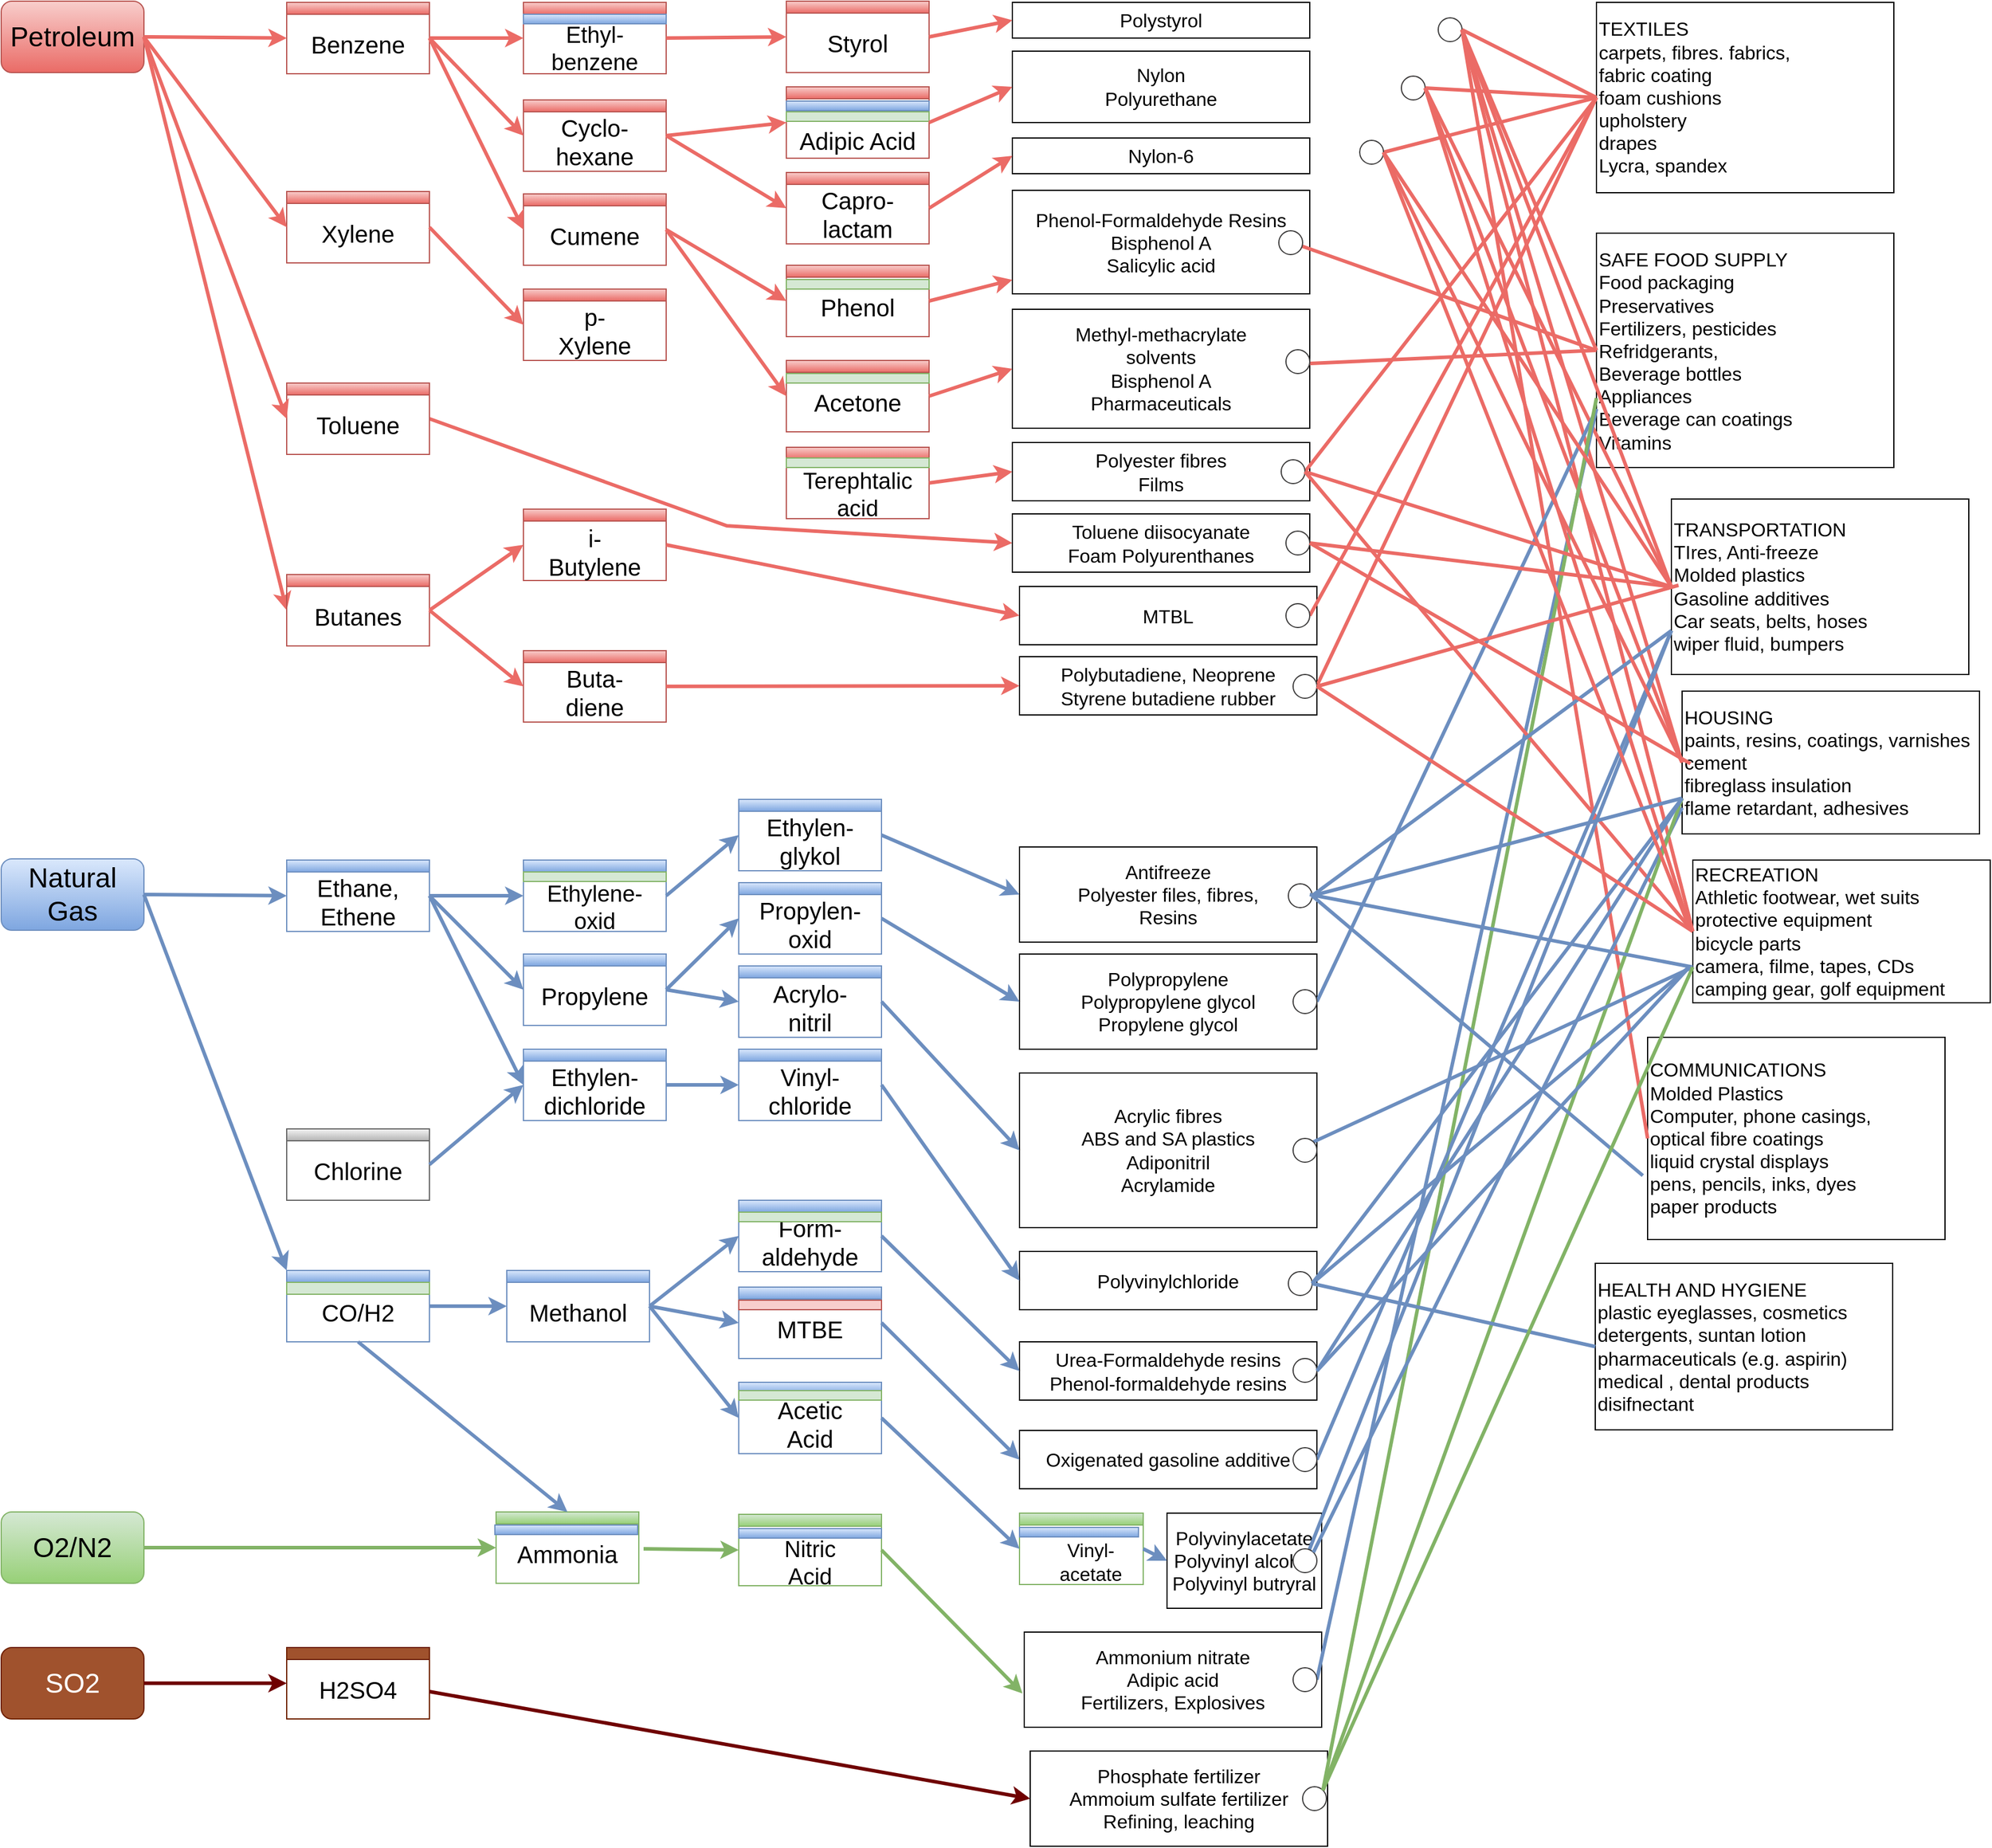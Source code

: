 <mxfile version="21.6.6" type="github">
  <diagram name="Seite-1" id="rombI2BiqVantB-l1jYc">
    <mxGraphModel dx="1366" dy="769" grid="1" gridSize="10" guides="1" tooltips="1" connect="1" arrows="1" fold="1" page="1" pageScale="1" pageWidth="1169" pageHeight="827" math="0" shadow="0">
      <root>
        <mxCell id="0" />
        <mxCell id="1" parent="0" />
        <mxCell id="DKlrpOu4xIL_XFBTEEY2-16" value="" style="endArrow=none;html=1;rounded=0;fillColor=#f8cecc;strokeColor=#EB6B66;strokeWidth=3;entryX=0;entryY=0.5;entryDx=0;entryDy=0;exitX=1;exitY=0.5;exitDx=0;exitDy=0;endFill=0;" edge="1" parent="1" source="DKlrpOu4xIL_XFBTEEY2-17" target="A1rPBPFfVe5ZtmJl0HQS-85">
          <mxGeometry width="50" height="50" relative="1" as="geometry">
            <mxPoint x="1160" y="220" as="sourcePoint" />
            <mxPoint x="1380" y="128" as="targetPoint" />
          </mxGeometry>
        </mxCell>
        <mxCell id="A1rPBPFfVe5ZtmJl0HQS-26" value="Nylon-6" style="rounded=0;whiteSpace=wrap;html=1;fontSize=16;align=center;" parent="1" vertex="1">
          <mxGeometry x="890" y="154" width="250" height="30" as="geometry" />
        </mxCell>
        <mxCell id="A1rPBPFfVe5ZtmJl0HQS-21" value="Polystyrol" style="rounded=0;whiteSpace=wrap;html=1;fontSize=16;align=center;" parent="1" vertex="1">
          <mxGeometry x="890" y="40" width="250" height="30" as="geometry" />
        </mxCell>
        <mxCell id="A1rPBPFfVe5ZtmJl0HQS-95" value="" style="ellipse;whiteSpace=wrap;html=1;strokeColor=#3e3d3d;" parent="1" vertex="1">
          <mxGeometry x="1248" y="53" width="20" height="20" as="geometry" />
        </mxCell>
        <mxCell id="A1rPBPFfVe5ZtmJl0HQS-48" value="" style="endArrow=classic;html=1;rounded=0;fillColor=#f8cecc;strokeColor=#EB6B66;strokeWidth=3;exitX=1;exitY=0.5;exitDx=0;exitDy=0;entryX=0;entryY=0.5;entryDx=0;entryDy=0;" parent="1" source="AAtS-gTGmYYsvnQiRssh-14" target="A1rPBPFfVe5ZtmJl0HQS-41" edge="1">
          <mxGeometry width="50" height="50" relative="1" as="geometry">
            <mxPoint x="410" y="239" as="sourcePoint" />
            <mxPoint x="489" y="321" as="targetPoint" />
            <Array as="points">
              <mxPoint x="650" y="480" />
            </Array>
          </mxGeometry>
        </mxCell>
        <mxCell id="AAtS-gTGmYYsvnQiRssh-1" value="Petroleum" style="rounded=1;whiteSpace=wrap;html=1;fontSize=23;fillColor=#f8cecc;strokeColor=#b85450;gradientColor=#ea6b66;" parent="1" vertex="1">
          <mxGeometry x="40" y="39" width="120" height="60" as="geometry" />
        </mxCell>
        <mxCell id="AAtS-gTGmYYsvnQiRssh-2" value="Natural Gas" style="rounded=1;whiteSpace=wrap;html=1;fontSize=23;fillColor=#dae8fc;strokeColor=#6c8ebf;gradientColor=#7ea6e0;" parent="1" vertex="1">
          <mxGeometry x="40" y="760" width="120" height="60" as="geometry" />
        </mxCell>
        <mxCell id="AAtS-gTGmYYsvnQiRssh-3" value="O2/N2" style="rounded=1;whiteSpace=wrap;html=1;fontSize=23;fillColor=#d5e8d4;strokeColor=#82b366;gradientColor=#97d077;" parent="1" vertex="1">
          <mxGeometry x="40" y="1309" width="120" height="60" as="geometry" />
        </mxCell>
        <mxCell id="AAtS-gTGmYYsvnQiRssh-4" value="SO2" style="rounded=1;whiteSpace=wrap;html=1;fontSize=23;fillColor=#a0522d;fontColor=#ffffff;strokeColor=#6D1F00;" parent="1" vertex="1">
          <mxGeometry x="40" y="1423" width="120" height="60" as="geometry" />
        </mxCell>
        <mxCell id="AAtS-gTGmYYsvnQiRssh-10" value="" style="swimlane;whiteSpace=wrap;html=1;fillColor=#f8cecc;strokeColor=#b85450;startSize=10;gradientColor=#ea6b66;" parent="1" vertex="1">
          <mxGeometry x="280" y="40" width="120" height="60" as="geometry">
            <mxRectangle x="460" y="50" width="120" height="40" as="alternateBounds" />
          </mxGeometry>
        </mxCell>
        <mxCell id="AAtS-gTGmYYsvnQiRssh-11" value="Benzene" style="text;html=1;strokeColor=none;fillColor=none;align=center;verticalAlign=middle;whiteSpace=wrap;rounded=0;fontSize=20;" parent="AAtS-gTGmYYsvnQiRssh-10" vertex="1">
          <mxGeometry x="30" y="20" width="60" height="30" as="geometry" />
        </mxCell>
        <mxCell id="AAtS-gTGmYYsvnQiRssh-12" value="" style="swimlane;whiteSpace=wrap;html=1;fillColor=#f8cecc;strokeColor=#b85450;startSize=10;gradientColor=#ea6b66;" parent="1" vertex="1">
          <mxGeometry x="280" y="199" width="120" height="60" as="geometry">
            <mxRectangle x="460" y="50" width="120" height="40" as="alternateBounds" />
          </mxGeometry>
        </mxCell>
        <mxCell id="AAtS-gTGmYYsvnQiRssh-13" value="Xylene" style="text;html=1;strokeColor=none;fillColor=none;align=center;verticalAlign=middle;whiteSpace=wrap;rounded=0;fontSize=20;" parent="AAtS-gTGmYYsvnQiRssh-12" vertex="1">
          <mxGeometry x="30" y="20" width="60" height="30" as="geometry" />
        </mxCell>
        <mxCell id="AAtS-gTGmYYsvnQiRssh-14" value="" style="swimlane;whiteSpace=wrap;html=1;fillColor=#f8cecc;strokeColor=#b85450;startSize=10;gradientColor=#ea6b66;" parent="1" vertex="1">
          <mxGeometry x="280" y="360" width="120" height="60" as="geometry">
            <mxRectangle x="460" y="50" width="120" height="40" as="alternateBounds" />
          </mxGeometry>
        </mxCell>
        <mxCell id="AAtS-gTGmYYsvnQiRssh-15" value="Toluene" style="text;html=1;strokeColor=none;fillColor=none;align=center;verticalAlign=middle;whiteSpace=wrap;rounded=0;fontSize=20;" parent="AAtS-gTGmYYsvnQiRssh-14" vertex="1">
          <mxGeometry x="30" y="20" width="60" height="30" as="geometry" />
        </mxCell>
        <mxCell id="AAtS-gTGmYYsvnQiRssh-18" value="" style="endArrow=classic;html=1;rounded=0;exitX=1;exitY=0.5;exitDx=0;exitDy=0;entryX=0;entryY=0.5;entryDx=0;entryDy=0;fillColor=#f8cecc;strokeColor=#EB6B66;strokeWidth=3;" parent="1" source="AAtS-gTGmYYsvnQiRssh-1" target="AAtS-gTGmYYsvnQiRssh-10" edge="1">
          <mxGeometry width="50" height="50" relative="1" as="geometry">
            <mxPoint x="650" y="187" as="sourcePoint" />
            <mxPoint x="700" y="137" as="targetPoint" />
          </mxGeometry>
        </mxCell>
        <mxCell id="AAtS-gTGmYYsvnQiRssh-19" value="" style="endArrow=classic;html=1;rounded=0;exitX=1;exitY=0.5;exitDx=0;exitDy=0;entryX=0;entryY=0.5;entryDx=0;entryDy=0;fillColor=#f8cecc;strokeColor=#EB6B66;strokeWidth=3;" parent="1" source="AAtS-gTGmYYsvnQiRssh-1" target="AAtS-gTGmYYsvnQiRssh-12" edge="1">
          <mxGeometry width="50" height="50" relative="1" as="geometry">
            <mxPoint x="170" y="77" as="sourcePoint" />
            <mxPoint x="290" y="77" as="targetPoint" />
          </mxGeometry>
        </mxCell>
        <mxCell id="AAtS-gTGmYYsvnQiRssh-20" value="" style="endArrow=classic;html=1;rounded=0;exitX=1;exitY=0.5;exitDx=0;exitDy=0;entryX=0;entryY=0.5;entryDx=0;entryDy=0;fillColor=#f8cecc;strokeColor=#EB6B66;strokeWidth=3;" parent="1" source="AAtS-gTGmYYsvnQiRssh-1" target="AAtS-gTGmYYsvnQiRssh-14" edge="1">
          <mxGeometry width="50" height="50" relative="1" as="geometry">
            <mxPoint x="170" y="130" as="sourcePoint" />
            <mxPoint x="290" y="220" as="targetPoint" />
          </mxGeometry>
        </mxCell>
        <mxCell id="AAtS-gTGmYYsvnQiRssh-21" value="" style="endArrow=classic;html=1;rounded=0;exitX=1;exitY=0.5;exitDx=0;exitDy=0;entryX=0;entryY=0.5;entryDx=0;entryDy=0;fillColor=#f8cecc;strokeColor=#EB6B66;strokeWidth=3;" parent="1" source="AAtS-gTGmYYsvnQiRssh-1" target="AAtS-gTGmYYsvnQiRssh-75" edge="1">
          <mxGeometry width="50" height="50" relative="1" as="geometry">
            <mxPoint x="170" y="130" as="sourcePoint" />
            <mxPoint x="280" y="380" as="targetPoint" />
          </mxGeometry>
        </mxCell>
        <mxCell id="AAtS-gTGmYYsvnQiRssh-22" value="" style="swimlane;whiteSpace=wrap;html=1;fillColor=#dae8fc;strokeColor=#6c8ebf;startSize=10;gradientColor=#7ea6e0;" parent="1" vertex="1">
          <mxGeometry x="280" y="761" width="120" height="60" as="geometry">
            <mxRectangle x="460" y="50" width="120" height="40" as="alternateBounds" />
          </mxGeometry>
        </mxCell>
        <mxCell id="AAtS-gTGmYYsvnQiRssh-23" value="Ethane, Ethene" style="text;html=1;strokeColor=none;fillColor=none;align=center;verticalAlign=middle;whiteSpace=wrap;rounded=0;fontSize=20;" parent="AAtS-gTGmYYsvnQiRssh-22" vertex="1">
          <mxGeometry x="30" y="20" width="60" height="30" as="geometry" />
        </mxCell>
        <mxCell id="AAtS-gTGmYYsvnQiRssh-24" value="" style="swimlane;whiteSpace=wrap;html=1;fillColor=#dae8fc;strokeColor=#6c8ebf;startSize=10;gradientColor=#7ea6e0;" parent="1" vertex="1">
          <mxGeometry x="280" y="1106" width="120" height="60" as="geometry">
            <mxRectangle x="460" y="50" width="120" height="40" as="alternateBounds" />
          </mxGeometry>
        </mxCell>
        <mxCell id="AAtS-gTGmYYsvnQiRssh-25" value="CO/H2" style="text;html=1;strokeColor=none;fillColor=none;align=center;verticalAlign=middle;whiteSpace=wrap;rounded=0;fontSize=20;" parent="AAtS-gTGmYYsvnQiRssh-24" vertex="1">
          <mxGeometry x="30" y="20" width="60" height="30" as="geometry" />
        </mxCell>
        <mxCell id="AAtS-gTGmYYsvnQiRssh-31" value="" style="rounded=0;whiteSpace=wrap;html=1;fillColor=#d5e8d4;strokeColor=#82b366;" parent="AAtS-gTGmYYsvnQiRssh-24" vertex="1">
          <mxGeometry y="10" width="120" height="10" as="geometry" />
        </mxCell>
        <mxCell id="AAtS-gTGmYYsvnQiRssh-26" value="" style="swimlane;whiteSpace=wrap;html=1;fillColor=#d5e8d4;strokeColor=#82b366;startSize=10;gradientColor=#97d077;" parent="1" vertex="1">
          <mxGeometry x="456" y="1309" width="120" height="60" as="geometry">
            <mxRectangle x="460" y="50" width="120" height="40" as="alternateBounds" />
          </mxGeometry>
        </mxCell>
        <mxCell id="AAtS-gTGmYYsvnQiRssh-27" value="Ammonia" style="text;html=1;strokeColor=none;fillColor=none;align=center;verticalAlign=middle;whiteSpace=wrap;rounded=0;fontSize=20;" parent="AAtS-gTGmYYsvnQiRssh-26" vertex="1">
          <mxGeometry x="30" y="20" width="60" height="30" as="geometry" />
        </mxCell>
        <mxCell id="AAtS-gTGmYYsvnQiRssh-102" value="" style="rounded=0;whiteSpace=wrap;html=1;fillColor=#dae8fc;strokeColor=#6c8ebf;gradientColor=#7ea6e0;" parent="AAtS-gTGmYYsvnQiRssh-26" vertex="1">
          <mxGeometry x="-1" y="11" width="120" height="8" as="geometry" />
        </mxCell>
        <mxCell id="AAtS-gTGmYYsvnQiRssh-28" value="" style="swimlane;whiteSpace=wrap;html=1;fillColor=#a0522d;strokeColor=#6D1F00;startSize=10;fontColor=#ffffff;" parent="1" vertex="1">
          <mxGeometry x="280" y="1423" width="120" height="60" as="geometry">
            <mxRectangle x="460" y="50" width="120" height="40" as="alternateBounds" />
          </mxGeometry>
        </mxCell>
        <mxCell id="AAtS-gTGmYYsvnQiRssh-29" value="H2SO4" style="text;html=1;strokeColor=none;fillColor=none;align=center;verticalAlign=middle;whiteSpace=wrap;rounded=0;fontSize=20;" parent="AAtS-gTGmYYsvnQiRssh-28" vertex="1">
          <mxGeometry x="30" y="20" width="60" height="30" as="geometry" />
        </mxCell>
        <mxCell id="AAtS-gTGmYYsvnQiRssh-32" value="" style="endArrow=classic;html=1;rounded=0;exitX=1;exitY=0.5;exitDx=0;exitDy=0;entryX=0;entryY=0.5;entryDx=0;entryDy=0;fillColor=#dae8fc;strokeColor=#6C8EBF;strokeWidth=3;" parent="1" source="AAtS-gTGmYYsvnQiRssh-2" target="AAtS-gTGmYYsvnQiRssh-22" edge="1">
          <mxGeometry width="50" height="50" relative="1" as="geometry">
            <mxPoint x="170" y="438" as="sourcePoint" />
            <mxPoint x="290" y="699" as="targetPoint" />
          </mxGeometry>
        </mxCell>
        <mxCell id="AAtS-gTGmYYsvnQiRssh-33" value="" style="endArrow=classic;html=1;rounded=0;exitX=1;exitY=0.5;exitDx=0;exitDy=0;fillColor=#dae8fc;strokeColor=#6C8EBF;strokeWidth=3;entryX=0;entryY=0;entryDx=0;entryDy=0;" parent="1" source="AAtS-gTGmYYsvnQiRssh-2" target="AAtS-gTGmYYsvnQiRssh-24" edge="1">
          <mxGeometry width="50" height="50" relative="1" as="geometry">
            <mxPoint x="170" y="903" as="sourcePoint" />
            <mxPoint x="280" y="992" as="targetPoint" />
          </mxGeometry>
        </mxCell>
        <mxCell id="AAtS-gTGmYYsvnQiRssh-34" value="" style="endArrow=classic;html=1;rounded=0;exitX=1;exitY=0.5;exitDx=0;exitDy=0;fillColor=#d5e8d4;strokeColor=#82b366;strokeWidth=3;entryX=0;entryY=0.5;entryDx=0;entryDy=0;" parent="1" source="AAtS-gTGmYYsvnQiRssh-3" target="AAtS-gTGmYYsvnQiRssh-26" edge="1">
          <mxGeometry width="50" height="50" relative="1" as="geometry">
            <mxPoint x="170" y="1072" as="sourcePoint" />
            <mxPoint x="290" y="1171" as="targetPoint" />
          </mxGeometry>
        </mxCell>
        <mxCell id="AAtS-gTGmYYsvnQiRssh-35" value="" style="endArrow=classic;html=1;rounded=0;fillColor=#dae8fc;strokeColor=#6C8EBF;strokeWidth=3;entryX=0.5;entryY=0;entryDx=0;entryDy=0;exitX=0.5;exitY=1;exitDx=0;exitDy=0;" parent="1" source="AAtS-gTGmYYsvnQiRssh-24" target="AAtS-gTGmYYsvnQiRssh-26" edge="1">
          <mxGeometry width="50" height="50" relative="1" as="geometry">
            <mxPoint x="340" y="1106" as="sourcePoint" />
            <mxPoint x="290" y="1046" as="targetPoint" />
          </mxGeometry>
        </mxCell>
        <mxCell id="AAtS-gTGmYYsvnQiRssh-38" value="" style="endArrow=classic;html=1;rounded=0;exitX=1;exitY=0.5;exitDx=0;exitDy=0;fillColor=#a20025;strokeColor=#6F0000;strokeWidth=3;entryX=0;entryY=0.5;entryDx=0;entryDy=0;" parent="1" source="AAtS-gTGmYYsvnQiRssh-4" target="AAtS-gTGmYYsvnQiRssh-28" edge="1">
          <mxGeometry width="50" height="50" relative="1" as="geometry">
            <mxPoint x="180" y="1359" as="sourcePoint" />
            <mxPoint x="460" y="1351" as="targetPoint" />
          </mxGeometry>
        </mxCell>
        <mxCell id="AAtS-gTGmYYsvnQiRssh-39" value="" style="swimlane;whiteSpace=wrap;html=1;fillColor=#d5e8d4;strokeColor=#82b366;startSize=10;gradientColor=#97d077;" parent="1" vertex="1">
          <mxGeometry x="660" y="1311" width="120" height="60" as="geometry">
            <mxRectangle x="460" y="50" width="120" height="40" as="alternateBounds" />
          </mxGeometry>
        </mxCell>
        <mxCell id="AAtS-gTGmYYsvnQiRssh-40" value="Nitric Acid" style="text;html=1;strokeColor=none;fillColor=none;align=center;verticalAlign=middle;whiteSpace=wrap;rounded=0;fontSize=19;" parent="AAtS-gTGmYYsvnQiRssh-39" vertex="1">
          <mxGeometry x="30" y="26" width="60" height="30" as="geometry" />
        </mxCell>
        <mxCell id="AAtS-gTGmYYsvnQiRssh-108" value="" style="rounded=0;whiteSpace=wrap;html=1;fillColor=#dae8fc;strokeColor=#6c8ebf;gradientColor=#7ea6e0;" parent="AAtS-gTGmYYsvnQiRssh-39" vertex="1">
          <mxGeometry y="12" width="120" height="8" as="geometry" />
        </mxCell>
        <mxCell id="AAtS-gTGmYYsvnQiRssh-42" value="" style="swimlane;whiteSpace=wrap;html=1;fillColor=#dae8fc;strokeColor=#6c8ebf;startSize=10;gradientColor=#7ea6e0;" parent="1" vertex="1">
          <mxGeometry x="465" y="1106" width="120" height="60" as="geometry">
            <mxRectangle x="460" y="50" width="120" height="40" as="alternateBounds" />
          </mxGeometry>
        </mxCell>
        <mxCell id="AAtS-gTGmYYsvnQiRssh-43" value="Methanol" style="text;html=1;strokeColor=none;fillColor=none;align=center;verticalAlign=middle;whiteSpace=wrap;rounded=0;fontSize=20;" parent="AAtS-gTGmYYsvnQiRssh-42" vertex="1">
          <mxGeometry x="30" y="20" width="60" height="30" as="geometry" />
        </mxCell>
        <mxCell id="AAtS-gTGmYYsvnQiRssh-44" value="" style="endArrow=classic;html=1;rounded=0;fillColor=#dae8fc;strokeColor=#6C8EBF;strokeWidth=3;entryX=0;entryY=0.5;entryDx=0;entryDy=0;exitX=1;exitY=0.5;exitDx=0;exitDy=0;" parent="1" source="AAtS-gTGmYYsvnQiRssh-24" target="AAtS-gTGmYYsvnQiRssh-42" edge="1">
          <mxGeometry width="50" height="50" relative="1" as="geometry">
            <mxPoint x="350" y="1137" as="sourcePoint" />
            <mxPoint x="526" y="1261" as="targetPoint" />
          </mxGeometry>
        </mxCell>
        <mxCell id="AAtS-gTGmYYsvnQiRssh-45" value="" style="swimlane;whiteSpace=wrap;html=1;fillColor=#dae8fc;strokeColor=#6c8ebf;startSize=10;gradientColor=#7ea6e0;" parent="1" vertex="1">
          <mxGeometry x="479" y="920" width="120" height="60" as="geometry">
            <mxRectangle x="460" y="50" width="120" height="40" as="alternateBounds" />
          </mxGeometry>
        </mxCell>
        <mxCell id="AAtS-gTGmYYsvnQiRssh-46" value="Ethylen-dichloride" style="text;html=1;strokeColor=none;fillColor=none;align=center;verticalAlign=middle;whiteSpace=wrap;rounded=0;fontSize=20;" parent="AAtS-gTGmYYsvnQiRssh-45" vertex="1">
          <mxGeometry x="30" y="20" width="60" height="30" as="geometry" />
        </mxCell>
        <mxCell id="AAtS-gTGmYYsvnQiRssh-47" value="" style="swimlane;whiteSpace=wrap;html=1;startSize=10;fillColor=#f5f5f5;strokeColor=#666666;gradientColor=#b3b3b3;" parent="1" vertex="1">
          <mxGeometry x="280" y="987" width="120" height="60" as="geometry">
            <mxRectangle x="460" y="50" width="120" height="40" as="alternateBounds" />
          </mxGeometry>
        </mxCell>
        <mxCell id="AAtS-gTGmYYsvnQiRssh-48" value="Chlorine" style="text;html=1;strokeColor=none;fillColor=none;align=center;verticalAlign=middle;whiteSpace=wrap;rounded=0;fontSize=20;" parent="AAtS-gTGmYYsvnQiRssh-47" vertex="1">
          <mxGeometry x="30" y="20" width="60" height="30" as="geometry" />
        </mxCell>
        <mxCell id="AAtS-gTGmYYsvnQiRssh-50" value="" style="swimlane;whiteSpace=wrap;html=1;fillColor=#f8cecc;strokeColor=#b85450;startSize=10;gradientColor=#ea6b66;align=center;" parent="1" vertex="1">
          <mxGeometry x="479" y="40" width="120" height="60" as="geometry">
            <mxRectangle x="460" y="50" width="120" height="40" as="alternateBounds" />
          </mxGeometry>
        </mxCell>
        <mxCell id="AAtS-gTGmYYsvnQiRssh-51" value="Ethyl-benzene" style="text;html=1;strokeColor=none;fillColor=none;align=center;verticalAlign=top;whiteSpace=wrap;rounded=0;fontSize=19;" parent="AAtS-gTGmYYsvnQiRssh-50" vertex="1">
          <mxGeometry x="30" y="10" width="60" height="30" as="geometry" />
        </mxCell>
        <mxCell id="AAtS-gTGmYYsvnQiRssh-100" value="" style="rounded=0;whiteSpace=wrap;html=1;fillColor=#dae8fc;strokeColor=#6c8ebf;gradientColor=#7ea6e0;" parent="AAtS-gTGmYYsvnQiRssh-50" vertex="1">
          <mxGeometry y="10" width="120" height="8" as="geometry" />
        </mxCell>
        <mxCell id="AAtS-gTGmYYsvnQiRssh-52" value="" style="swimlane;whiteSpace=wrap;html=1;fillColor=#f8cecc;strokeColor=#b85450;startSize=10;gradientColor=#ea6b66;align=center;" parent="1" vertex="1">
          <mxGeometry x="479" y="122" width="120" height="60" as="geometry">
            <mxRectangle x="460" y="50" width="120" height="40" as="alternateBounds" />
          </mxGeometry>
        </mxCell>
        <mxCell id="AAtS-gTGmYYsvnQiRssh-53" value="Cyclo-hexane" style="text;html=1;strokeColor=none;fillColor=none;align=center;verticalAlign=middle;whiteSpace=wrap;rounded=0;fontSize=20;" parent="AAtS-gTGmYYsvnQiRssh-52" vertex="1">
          <mxGeometry x="30" y="20" width="60" height="30" as="geometry" />
        </mxCell>
        <mxCell id="AAtS-gTGmYYsvnQiRssh-54" value="" style="swimlane;whiteSpace=wrap;html=1;fillColor=#f8cecc;strokeColor=#b85450;startSize=10;gradientColor=#ea6b66;align=center;" parent="1" vertex="1">
          <mxGeometry x="479" y="201" width="120" height="60" as="geometry">
            <mxRectangle x="460" y="50" width="120" height="40" as="alternateBounds" />
          </mxGeometry>
        </mxCell>
        <mxCell id="AAtS-gTGmYYsvnQiRssh-55" value="Cumene" style="text;html=1;strokeColor=none;fillColor=none;align=center;verticalAlign=middle;whiteSpace=wrap;rounded=0;fontSize=20;" parent="AAtS-gTGmYYsvnQiRssh-54" vertex="1">
          <mxGeometry x="30" y="20" width="60" height="30" as="geometry" />
        </mxCell>
        <mxCell id="AAtS-gTGmYYsvnQiRssh-56" value="" style="endArrow=classic;html=1;rounded=0;exitX=1;exitY=0.5;exitDx=0;exitDy=0;entryX=0;entryY=0.5;entryDx=0;entryDy=0;fillColor=#f8cecc;strokeColor=#EB6B66;strokeWidth=3;" parent="1" source="AAtS-gTGmYYsvnQiRssh-10" target="AAtS-gTGmYYsvnQiRssh-50" edge="1">
          <mxGeometry width="50" height="50" relative="1" as="geometry">
            <mxPoint x="170" y="129" as="sourcePoint" />
            <mxPoint x="290" y="130" as="targetPoint" />
          </mxGeometry>
        </mxCell>
        <mxCell id="AAtS-gTGmYYsvnQiRssh-57" value="" style="endArrow=classic;html=1;rounded=0;entryX=0;entryY=0.5;entryDx=0;entryDy=0;fillColor=#f8cecc;strokeColor=#EB6B66;strokeWidth=3;" parent="1" target="AAtS-gTGmYYsvnQiRssh-54" edge="1">
          <mxGeometry width="50" height="50" relative="1" as="geometry">
            <mxPoint x="400" y="70" as="sourcePoint" />
            <mxPoint x="460" y="100" as="targetPoint" />
          </mxGeometry>
        </mxCell>
        <mxCell id="AAtS-gTGmYYsvnQiRssh-58" value="" style="endArrow=classic;html=1;rounded=0;fillColor=#f8cecc;strokeColor=#EB6B66;strokeWidth=3;entryX=0;entryY=0.5;entryDx=0;entryDy=0;exitX=1;exitY=0.5;exitDx=0;exitDy=0;" parent="1" source="AAtS-gTGmYYsvnQiRssh-10" target="AAtS-gTGmYYsvnQiRssh-52" edge="1">
          <mxGeometry width="50" height="50" relative="1" as="geometry">
            <mxPoint x="400" y="120" as="sourcePoint" />
            <mxPoint x="450" y="160" as="targetPoint" />
          </mxGeometry>
        </mxCell>
        <mxCell id="AAtS-gTGmYYsvnQiRssh-59" value="" style="swimlane;whiteSpace=wrap;html=1;fillColor=#f8cecc;strokeColor=#b85450;startSize=10;gradientColor=#ea6b66;align=center;" parent="1" vertex="1">
          <mxGeometry x="479" y="281" width="120" height="60" as="geometry">
            <mxRectangle x="460" y="50" width="120" height="40" as="alternateBounds" />
          </mxGeometry>
        </mxCell>
        <mxCell id="AAtS-gTGmYYsvnQiRssh-60" value="p-Xylene" style="text;html=1;strokeColor=none;fillColor=none;align=center;verticalAlign=middle;whiteSpace=wrap;rounded=0;fontSize=20;" parent="AAtS-gTGmYYsvnQiRssh-59" vertex="1">
          <mxGeometry x="30" y="20" width="60" height="30" as="geometry" />
        </mxCell>
        <mxCell id="AAtS-gTGmYYsvnQiRssh-61" value="" style="endArrow=classic;html=1;rounded=0;fillColor=#f8cecc;strokeColor=#EB6B66;strokeWidth=3;exitX=1;exitY=0.5;exitDx=0;exitDy=0;entryX=0;entryY=0.5;entryDx=0;entryDy=0;" parent="1" source="AAtS-gTGmYYsvnQiRssh-12" target="AAtS-gTGmYYsvnQiRssh-59" edge="1">
          <mxGeometry width="50" height="50" relative="1" as="geometry">
            <mxPoint x="410" y="130" as="sourcePoint" />
            <mxPoint x="450" y="310" as="targetPoint" />
          </mxGeometry>
        </mxCell>
        <mxCell id="AAtS-gTGmYYsvnQiRssh-63" value="" style="swimlane;whiteSpace=wrap;html=1;fillColor=#f8cecc;strokeColor=#b85450;startSize=10;gradientColor=#ea6b66;align=center;" parent="1" vertex="1">
          <mxGeometry x="479" y="466" width="120" height="60" as="geometry">
            <mxRectangle x="460" y="50" width="120" height="40" as="alternateBounds" />
          </mxGeometry>
        </mxCell>
        <mxCell id="AAtS-gTGmYYsvnQiRssh-64" value="i-Butylene" style="text;html=1;strokeColor=none;fillColor=none;align=center;verticalAlign=middle;whiteSpace=wrap;rounded=0;fontSize=20;" parent="AAtS-gTGmYYsvnQiRssh-63" vertex="1">
          <mxGeometry x="30" y="21" width="60" height="30" as="geometry" />
        </mxCell>
        <mxCell id="AAtS-gTGmYYsvnQiRssh-65" value="" style="swimlane;whiteSpace=wrap;html=1;fillColor=#f8cecc;strokeColor=#b85450;startSize=10;gradientColor=#ea6b66;align=center;" parent="1" vertex="1">
          <mxGeometry x="479" y="585" width="120" height="60" as="geometry">
            <mxRectangle x="460" y="50" width="120" height="40" as="alternateBounds" />
          </mxGeometry>
        </mxCell>
        <mxCell id="AAtS-gTGmYYsvnQiRssh-66" value="Buta-diene" style="text;html=1;strokeColor=none;fillColor=none;align=center;verticalAlign=middle;whiteSpace=wrap;rounded=0;fontSize=20;" parent="AAtS-gTGmYYsvnQiRssh-65" vertex="1">
          <mxGeometry x="30" y="20" width="60" height="30" as="geometry" />
        </mxCell>
        <mxCell id="AAtS-gTGmYYsvnQiRssh-71" value="" style="swimlane;whiteSpace=wrap;html=1;fillColor=#dae8fc;strokeColor=#6c8ebf;startSize=10;gradientColor=#7ea6e0;" parent="1" vertex="1">
          <mxGeometry x="479" y="761" width="120" height="60" as="geometry">
            <mxRectangle x="460" y="50" width="120" height="40" as="alternateBounds" />
          </mxGeometry>
        </mxCell>
        <mxCell id="AAtS-gTGmYYsvnQiRssh-72" value="Ethylene-oxid" style="text;html=1;strokeColor=none;fillColor=none;align=center;verticalAlign=middle;whiteSpace=wrap;rounded=0;fontSize=19;" parent="AAtS-gTGmYYsvnQiRssh-71" vertex="1">
          <mxGeometry x="30" y="25" width="60" height="30" as="geometry" />
        </mxCell>
        <mxCell id="AAtS-gTGmYYsvnQiRssh-101" value="" style="rounded=0;whiteSpace=wrap;html=1;fillColor=#d5e8d4;strokeColor=#82b366;" parent="AAtS-gTGmYYsvnQiRssh-71" vertex="1">
          <mxGeometry y="10" width="120" height="8" as="geometry" />
        </mxCell>
        <mxCell id="AAtS-gTGmYYsvnQiRssh-73" value="" style="swimlane;whiteSpace=wrap;html=1;fillColor=#dae8fc;strokeColor=#6c8ebf;startSize=10;gradientColor=#7ea6e0;" parent="1" vertex="1">
          <mxGeometry x="479" y="840" width="120" height="60" as="geometry">
            <mxRectangle x="460" y="50" width="120" height="40" as="alternateBounds" />
          </mxGeometry>
        </mxCell>
        <mxCell id="AAtS-gTGmYYsvnQiRssh-74" value="Propylene" style="text;html=1;strokeColor=none;fillColor=none;align=center;verticalAlign=middle;whiteSpace=wrap;rounded=0;fontSize=20;" parent="AAtS-gTGmYYsvnQiRssh-73" vertex="1">
          <mxGeometry x="30" y="20" width="60" height="30" as="geometry" />
        </mxCell>
        <mxCell id="AAtS-gTGmYYsvnQiRssh-75" value="" style="swimlane;whiteSpace=wrap;html=1;fillColor=#f8cecc;strokeColor=#b85450;startSize=10;gradientColor=#ea6b66;" parent="1" vertex="1">
          <mxGeometry x="280" y="521" width="120" height="60" as="geometry">
            <mxRectangle x="460" y="50" width="120" height="40" as="alternateBounds" />
          </mxGeometry>
        </mxCell>
        <mxCell id="AAtS-gTGmYYsvnQiRssh-76" value="Butanes" style="text;html=1;strokeColor=none;fillColor=none;align=center;verticalAlign=middle;whiteSpace=wrap;rounded=0;fontSize=20;" parent="AAtS-gTGmYYsvnQiRssh-75" vertex="1">
          <mxGeometry x="30" y="20" width="60" height="30" as="geometry" />
        </mxCell>
        <mxCell id="AAtS-gTGmYYsvnQiRssh-78" value="" style="endArrow=classic;html=1;rounded=0;fillColor=#f8cecc;strokeColor=#EB6B66;strokeWidth=3;exitX=1;exitY=0.5;exitDx=0;exitDy=0;entryX=0;entryY=0.5;entryDx=0;entryDy=0;" parent="1" source="AAtS-gTGmYYsvnQiRssh-75" target="AAtS-gTGmYYsvnQiRssh-63" edge="1">
          <mxGeometry width="50" height="50" relative="1" as="geometry">
            <mxPoint x="410" y="201" as="sourcePoint" />
            <mxPoint x="489" y="287" as="targetPoint" />
          </mxGeometry>
        </mxCell>
        <mxCell id="AAtS-gTGmYYsvnQiRssh-79" value="" style="endArrow=classic;html=1;rounded=0;fillColor=#f8cecc;strokeColor=#EB6B66;strokeWidth=3;exitX=1;exitY=0.5;exitDx=0;exitDy=0;entryX=0;entryY=0.5;entryDx=0;entryDy=0;" parent="1" source="AAtS-gTGmYYsvnQiRssh-75" target="AAtS-gTGmYYsvnQiRssh-65" edge="1">
          <mxGeometry width="50" height="50" relative="1" as="geometry">
            <mxPoint x="410" y="441" as="sourcePoint" />
            <mxPoint x="489" y="370" as="targetPoint" />
          </mxGeometry>
        </mxCell>
        <mxCell id="AAtS-gTGmYYsvnQiRssh-83" value="" style="endArrow=classic;html=1;rounded=0;entryX=0;entryY=0.5;entryDx=0;entryDy=0;fillColor=#dae8fc;strokeColor=#6C8EBF;strokeWidth=3;exitX=1;exitY=0.5;exitDx=0;exitDy=0;" parent="1" source="AAtS-gTGmYYsvnQiRssh-22" target="AAtS-gTGmYYsvnQiRssh-71" edge="1">
          <mxGeometry width="50" height="50" relative="1" as="geometry">
            <mxPoint x="400" y="770" as="sourcePoint" />
            <mxPoint x="290" y="801" as="targetPoint" />
          </mxGeometry>
        </mxCell>
        <mxCell id="AAtS-gTGmYYsvnQiRssh-84" value="" style="endArrow=classic;html=1;rounded=0;entryX=0;entryY=0.5;entryDx=0;entryDy=0;fillColor=#dae8fc;strokeColor=#6C8EBF;strokeWidth=3;exitX=1;exitY=0.5;exitDx=0;exitDy=0;" parent="1" source="AAtS-gTGmYYsvnQiRssh-22" target="AAtS-gTGmYYsvnQiRssh-73" edge="1">
          <mxGeometry width="50" height="50" relative="1" as="geometry">
            <mxPoint x="410" y="800" as="sourcePoint" />
            <mxPoint x="489" y="801" as="targetPoint" />
          </mxGeometry>
        </mxCell>
        <mxCell id="AAtS-gTGmYYsvnQiRssh-85" value="" style="endArrow=classic;html=1;rounded=0;entryX=0;entryY=0.5;entryDx=0;entryDy=0;fillColor=#dae8fc;strokeColor=#6C8EBF;strokeWidth=3;exitX=1;exitY=0.5;exitDx=0;exitDy=0;" parent="1" source="AAtS-gTGmYYsvnQiRssh-22" target="AAtS-gTGmYYsvnQiRssh-45" edge="1">
          <mxGeometry width="50" height="50" relative="1" as="geometry">
            <mxPoint x="400" y="770" as="sourcePoint" />
            <mxPoint x="489" y="880" as="targetPoint" />
          </mxGeometry>
        </mxCell>
        <mxCell id="AAtS-gTGmYYsvnQiRssh-86" value="" style="endArrow=classic;html=1;rounded=0;fillColor=#dae8fc;strokeColor=#6C8EBF;strokeWidth=3;exitX=1;exitY=0.5;exitDx=0;exitDy=0;entryX=0;entryY=0.5;entryDx=0;entryDy=0;" parent="1" source="AAtS-gTGmYYsvnQiRssh-47" target="AAtS-gTGmYYsvnQiRssh-45" edge="1">
          <mxGeometry width="50" height="50" relative="1" as="geometry">
            <mxPoint x="410" y="801" as="sourcePoint" />
            <mxPoint x="470" y="1010" as="targetPoint" />
          </mxGeometry>
        </mxCell>
        <mxCell id="AAtS-gTGmYYsvnQiRssh-87" value="" style="swimlane;whiteSpace=wrap;html=1;fillColor=#dae8fc;strokeColor=#6c8ebf;startSize=10;gradientColor=#7ea6e0;" parent="1" vertex="1">
          <mxGeometry x="660" y="920" width="120" height="60" as="geometry">
            <mxRectangle x="460" y="50" width="120" height="40" as="alternateBounds" />
          </mxGeometry>
        </mxCell>
        <mxCell id="AAtS-gTGmYYsvnQiRssh-88" value="Vinyl-chloride" style="text;html=1;strokeColor=none;fillColor=none;align=center;verticalAlign=middle;whiteSpace=wrap;rounded=0;fontSize=20;" parent="AAtS-gTGmYYsvnQiRssh-87" vertex="1">
          <mxGeometry x="30" y="20" width="60" height="30" as="geometry" />
        </mxCell>
        <mxCell id="AAtS-gTGmYYsvnQiRssh-89" value="" style="swimlane;whiteSpace=wrap;html=1;fillColor=#dae8fc;strokeColor=#6c8ebf;startSize=10;gradientColor=#7ea6e0;" parent="1" vertex="1">
          <mxGeometry x="660" y="850" width="120" height="60" as="geometry">
            <mxRectangle x="460" y="50" width="120" height="40" as="alternateBounds" />
          </mxGeometry>
        </mxCell>
        <mxCell id="AAtS-gTGmYYsvnQiRssh-90" value="Acrylo-nitril" style="text;html=1;strokeColor=none;fillColor=none;align=center;verticalAlign=middle;whiteSpace=wrap;rounded=0;fontSize=20;" parent="AAtS-gTGmYYsvnQiRssh-89" vertex="1">
          <mxGeometry x="30" y="20" width="60" height="30" as="geometry" />
        </mxCell>
        <mxCell id="AAtS-gTGmYYsvnQiRssh-91" value="" style="swimlane;whiteSpace=wrap;html=1;fillColor=#dae8fc;strokeColor=#6c8ebf;startSize=10;gradientColor=#7ea6e0;" parent="1" vertex="1">
          <mxGeometry x="660" y="780" width="120" height="60" as="geometry">
            <mxRectangle x="460" y="50" width="120" height="40" as="alternateBounds" />
          </mxGeometry>
        </mxCell>
        <mxCell id="AAtS-gTGmYYsvnQiRssh-92" value="Propylen-oxid" style="text;html=1;strokeColor=none;fillColor=none;align=center;verticalAlign=middle;whiteSpace=wrap;rounded=0;fontSize=20;" parent="AAtS-gTGmYYsvnQiRssh-91" vertex="1">
          <mxGeometry x="30" y="20" width="60" height="30" as="geometry" />
        </mxCell>
        <mxCell id="AAtS-gTGmYYsvnQiRssh-93" value="" style="swimlane;whiteSpace=wrap;html=1;fillColor=#dae8fc;strokeColor=#6c8ebf;startSize=10;gradientColor=#7ea6e0;" parent="1" vertex="1">
          <mxGeometry x="660" y="710" width="120" height="60" as="geometry">
            <mxRectangle x="460" y="50" width="120" height="40" as="alternateBounds" />
          </mxGeometry>
        </mxCell>
        <mxCell id="AAtS-gTGmYYsvnQiRssh-94" value="Ethylen-glykol" style="text;html=1;strokeColor=none;fillColor=none;align=center;verticalAlign=middle;whiteSpace=wrap;rounded=0;fontSize=20;" parent="AAtS-gTGmYYsvnQiRssh-93" vertex="1">
          <mxGeometry x="30" y="20" width="60" height="30" as="geometry" />
        </mxCell>
        <mxCell id="AAtS-gTGmYYsvnQiRssh-95" value="" style="endArrow=classic;html=1;rounded=0;entryX=0;entryY=0.5;entryDx=0;entryDy=0;fillColor=#dae8fc;strokeColor=#6C8EBF;strokeWidth=3;exitX=1;exitY=0.5;exitDx=0;exitDy=0;" parent="1" source="AAtS-gTGmYYsvnQiRssh-71" target="AAtS-gTGmYYsvnQiRssh-93" edge="1">
          <mxGeometry width="50" height="50" relative="1" as="geometry">
            <mxPoint x="410" y="801" as="sourcePoint" />
            <mxPoint x="489" y="801" as="targetPoint" />
          </mxGeometry>
        </mxCell>
        <mxCell id="AAtS-gTGmYYsvnQiRssh-96" value="" style="endArrow=classic;html=1;rounded=0;entryX=0;entryY=0.5;entryDx=0;entryDy=0;fillColor=#dae8fc;strokeColor=#6C8EBF;strokeWidth=3;exitX=1;exitY=0.5;exitDx=0;exitDy=0;" parent="1" source="AAtS-gTGmYYsvnQiRssh-73" target="AAtS-gTGmYYsvnQiRssh-91" edge="1">
          <mxGeometry width="50" height="50" relative="1" as="geometry">
            <mxPoint x="600" y="800" as="sourcePoint" />
            <mxPoint x="670" y="750" as="targetPoint" />
          </mxGeometry>
        </mxCell>
        <mxCell id="AAtS-gTGmYYsvnQiRssh-97" value="" style="endArrow=classic;html=1;rounded=0;entryX=0;entryY=0.5;entryDx=0;entryDy=0;fillColor=#dae8fc;strokeColor=#6C8EBF;strokeWidth=3;exitX=1;exitY=0.5;exitDx=0;exitDy=0;" parent="1" source="AAtS-gTGmYYsvnQiRssh-73" target="AAtS-gTGmYYsvnQiRssh-89" edge="1">
          <mxGeometry width="50" height="50" relative="1" as="geometry">
            <mxPoint x="600" y="790" as="sourcePoint" />
            <mxPoint x="670" y="820" as="targetPoint" />
          </mxGeometry>
        </mxCell>
        <mxCell id="AAtS-gTGmYYsvnQiRssh-99" value="" style="endArrow=classic;html=1;rounded=0;entryX=0;entryY=0.5;entryDx=0;entryDy=0;fillColor=#dae8fc;strokeColor=#6C8EBF;strokeWidth=3;exitX=1;exitY=0.5;exitDx=0;exitDy=0;" parent="1" source="AAtS-gTGmYYsvnQiRssh-45" target="AAtS-gTGmYYsvnQiRssh-87" edge="1">
          <mxGeometry width="50" height="50" relative="1" as="geometry">
            <mxPoint x="610" y="800" as="sourcePoint" />
            <mxPoint x="670" y="890" as="targetPoint" />
          </mxGeometry>
        </mxCell>
        <mxCell id="A1rPBPFfVe5ZtmJl0HQS-2" value="" style="swimlane;whiteSpace=wrap;html=1;fillColor=#f8cecc;strokeColor=#b85450;startSize=10;gradientColor=#ea6b66;align=center;" parent="1" vertex="1">
          <mxGeometry x="700" y="39" width="120" height="60" as="geometry">
            <mxRectangle x="460" y="50" width="120" height="40" as="alternateBounds" />
          </mxGeometry>
        </mxCell>
        <mxCell id="A1rPBPFfVe5ZtmJl0HQS-3" value="Styrol" style="text;html=1;strokeColor=none;fillColor=none;align=center;verticalAlign=middle;whiteSpace=wrap;rounded=0;fontSize=20;" parent="A1rPBPFfVe5ZtmJl0HQS-2" vertex="1">
          <mxGeometry x="30" y="20" width="60" height="30" as="geometry" />
        </mxCell>
        <mxCell id="A1rPBPFfVe5ZtmJl0HQS-4" value="" style="swimlane;whiteSpace=wrap;html=1;fillColor=#f8cecc;strokeColor=#b85450;startSize=10;gradientColor=#ea6b66;align=center;" parent="1" vertex="1">
          <mxGeometry x="700" y="111" width="120" height="60" as="geometry">
            <mxRectangle x="460" y="50" width="120" height="40" as="alternateBounds" />
          </mxGeometry>
        </mxCell>
        <mxCell id="A1rPBPFfVe5ZtmJl0HQS-5" value="Adipic Acid" style="text;html=1;strokeColor=none;fillColor=none;align=center;verticalAlign=middle;whiteSpace=wrap;rounded=0;fontSize=20;" parent="A1rPBPFfVe5ZtmJl0HQS-4" vertex="1">
          <mxGeometry x="10" y="30" width="100" height="30" as="geometry" />
        </mxCell>
        <mxCell id="A1rPBPFfVe5ZtmJl0HQS-34" value="" style="rounded=0;whiteSpace=wrap;html=1;fillColor=#dae8fc;strokeColor=#6c8ebf;gradientColor=#7ea6e0;" parent="A1rPBPFfVe5ZtmJl0HQS-4" vertex="1">
          <mxGeometry y="12" width="120" height="8" as="geometry" />
        </mxCell>
        <mxCell id="A1rPBPFfVe5ZtmJl0HQS-36" value="" style="rounded=0;whiteSpace=wrap;html=1;fillColor=#d5e8d4;strokeColor=#82b366;" parent="A1rPBPFfVe5ZtmJl0HQS-4" vertex="1">
          <mxGeometry y="21" width="120" height="8" as="geometry" />
        </mxCell>
        <mxCell id="A1rPBPFfVe5ZtmJl0HQS-6" value="" style="endArrow=classic;html=1;rounded=0;exitX=1;exitY=0.5;exitDx=0;exitDy=0;entryX=0;entryY=0.5;entryDx=0;entryDy=0;fillColor=#f8cecc;strokeColor=#EB6B66;strokeWidth=3;" parent="1" source="AAtS-gTGmYYsvnQiRssh-50" target="A1rPBPFfVe5ZtmJl0HQS-2" edge="1">
          <mxGeometry width="50" height="50" relative="1" as="geometry">
            <mxPoint x="410" y="80" as="sourcePoint" />
            <mxPoint x="489" y="80" as="targetPoint" />
          </mxGeometry>
        </mxCell>
        <mxCell id="A1rPBPFfVe5ZtmJl0HQS-7" value="" style="endArrow=classic;html=1;rounded=0;exitX=1;exitY=0.5;exitDx=0;exitDy=0;entryX=0;entryY=0.5;entryDx=0;entryDy=0;fillColor=#f8cecc;strokeColor=#EB6B66;strokeWidth=3;" parent="1" source="AAtS-gTGmYYsvnQiRssh-52" target="A1rPBPFfVe5ZtmJl0HQS-4" edge="1">
          <mxGeometry width="50" height="50" relative="1" as="geometry">
            <mxPoint x="609" y="80" as="sourcePoint" />
            <mxPoint x="710" y="79" as="targetPoint" />
          </mxGeometry>
        </mxCell>
        <mxCell id="A1rPBPFfVe5ZtmJl0HQS-9" value="" style="swimlane;whiteSpace=wrap;html=1;fillColor=#f8cecc;strokeColor=#b85450;startSize=10;gradientColor=#ea6b66;align=center;" parent="1" vertex="1">
          <mxGeometry x="700" y="183" width="120" height="60" as="geometry">
            <mxRectangle x="460" y="50" width="120" height="40" as="alternateBounds" />
          </mxGeometry>
        </mxCell>
        <mxCell id="A1rPBPFfVe5ZtmJl0HQS-10" value="Capro-lactam" style="text;html=1;strokeColor=none;fillColor=none;align=center;verticalAlign=middle;whiteSpace=wrap;rounded=0;fontSize=20;" parent="A1rPBPFfVe5ZtmJl0HQS-9" vertex="1">
          <mxGeometry x="30" y="20" width="60" height="30" as="geometry" />
        </mxCell>
        <mxCell id="A1rPBPFfVe5ZtmJl0HQS-11" value="" style="endArrow=classic;html=1;rounded=0;exitX=1;exitY=0.5;exitDx=0;exitDy=0;entryX=0;entryY=0.5;entryDx=0;entryDy=0;fillColor=#f8cecc;strokeColor=#EB6B66;strokeWidth=3;" parent="1" source="AAtS-gTGmYYsvnQiRssh-52" target="A1rPBPFfVe5ZtmJl0HQS-9" edge="1">
          <mxGeometry width="50" height="50" relative="1" as="geometry">
            <mxPoint x="609" y="162" as="sourcePoint" />
            <mxPoint x="710" y="150" as="targetPoint" />
          </mxGeometry>
        </mxCell>
        <mxCell id="A1rPBPFfVe5ZtmJl0HQS-12" value="" style="swimlane;whiteSpace=wrap;html=1;fillColor=#f8cecc;strokeColor=#b85450;startSize=10;gradientColor=#ea6b66;align=center;" parent="1" vertex="1">
          <mxGeometry x="700" y="261" width="120" height="60" as="geometry">
            <mxRectangle x="460" y="50" width="120" height="40" as="alternateBounds" />
          </mxGeometry>
        </mxCell>
        <mxCell id="A1rPBPFfVe5ZtmJl0HQS-13" value="Phenol" style="text;html=1;strokeColor=none;fillColor=none;align=center;verticalAlign=middle;whiteSpace=wrap;rounded=0;fontSize=20;" parent="A1rPBPFfVe5ZtmJl0HQS-12" vertex="1">
          <mxGeometry x="30" y="20" width="60" height="30" as="geometry" />
        </mxCell>
        <mxCell id="A1rPBPFfVe5ZtmJl0HQS-37" value="" style="rounded=0;whiteSpace=wrap;html=1;fillColor=#d5e8d4;strokeColor=#82b366;" parent="A1rPBPFfVe5ZtmJl0HQS-12" vertex="1">
          <mxGeometry y="12" width="120" height="8" as="geometry" />
        </mxCell>
        <mxCell id="A1rPBPFfVe5ZtmJl0HQS-14" value="" style="swimlane;whiteSpace=wrap;html=1;fillColor=#f8cecc;strokeColor=#b85450;startSize=10;gradientColor=#ea6b66;align=center;" parent="1" vertex="1">
          <mxGeometry x="700" y="341" width="120" height="60" as="geometry">
            <mxRectangle x="460" y="50" width="120" height="40" as="alternateBounds" />
          </mxGeometry>
        </mxCell>
        <mxCell id="A1rPBPFfVe5ZtmJl0HQS-15" value="Acetone" style="text;html=1;strokeColor=none;fillColor=none;align=center;verticalAlign=middle;whiteSpace=wrap;rounded=0;fontSize=20;" parent="A1rPBPFfVe5ZtmJl0HQS-14" vertex="1">
          <mxGeometry x="30" y="20" width="60" height="30" as="geometry" />
        </mxCell>
        <mxCell id="A1rPBPFfVe5ZtmJl0HQS-38" value="" style="rounded=0;whiteSpace=wrap;html=1;fillColor=#d5e8d4;strokeColor=#82b366;" parent="A1rPBPFfVe5ZtmJl0HQS-14" vertex="1">
          <mxGeometry y="11" width="120" height="8" as="geometry" />
        </mxCell>
        <mxCell id="A1rPBPFfVe5ZtmJl0HQS-16" value="" style="endArrow=classic;html=1;rounded=0;exitX=1;exitY=0.5;exitDx=0;exitDy=0;entryX=0;entryY=0.5;entryDx=0;entryDy=0;fillColor=#f8cecc;strokeColor=#EB6B66;strokeWidth=3;" parent="1" source="AAtS-gTGmYYsvnQiRssh-54" target="A1rPBPFfVe5ZtmJl0HQS-12" edge="1">
          <mxGeometry width="50" height="50" relative="1" as="geometry">
            <mxPoint x="609" y="162" as="sourcePoint" />
            <mxPoint x="710" y="223" as="targetPoint" />
          </mxGeometry>
        </mxCell>
        <mxCell id="A1rPBPFfVe5ZtmJl0HQS-17" value="" style="endArrow=classic;html=1;rounded=0;exitX=1;exitY=0.5;exitDx=0;exitDy=0;entryX=0;entryY=0.5;entryDx=0;entryDy=0;fillColor=#f8cecc;strokeColor=#EB6B66;strokeWidth=3;" parent="1" source="AAtS-gTGmYYsvnQiRssh-54" target="A1rPBPFfVe5ZtmJl0HQS-14" edge="1">
          <mxGeometry width="50" height="50" relative="1" as="geometry">
            <mxPoint x="609" y="241" as="sourcePoint" />
            <mxPoint x="710" y="301" as="targetPoint" />
          </mxGeometry>
        </mxCell>
        <mxCell id="A1rPBPFfVe5ZtmJl0HQS-19" value="" style="swimlane;whiteSpace=wrap;html=1;fillColor=#f8cecc;strokeColor=#b85450;startSize=10;gradientColor=#ea6b66;align=center;" parent="1" vertex="1">
          <mxGeometry x="700" y="414" width="120" height="60" as="geometry">
            <mxRectangle x="460" y="50" width="120" height="40" as="alternateBounds" />
          </mxGeometry>
        </mxCell>
        <mxCell id="A1rPBPFfVe5ZtmJl0HQS-20" value="Terephtalic&lt;br style=&quot;font-size: 19px;&quot;&gt;acid" style="text;html=1;strokeColor=none;fillColor=none;align=center;verticalAlign=middle;whiteSpace=wrap;rounded=0;fontSize=19;" parent="A1rPBPFfVe5ZtmJl0HQS-19" vertex="1">
          <mxGeometry x="30" y="25" width="60" height="30" as="geometry" />
        </mxCell>
        <mxCell id="A1rPBPFfVe5ZtmJl0HQS-39" value="" style="rounded=0;whiteSpace=wrap;html=1;fillColor=#d5e8d4;strokeColor=#82b366;" parent="A1rPBPFfVe5ZtmJl0HQS-19" vertex="1">
          <mxGeometry y="9" width="120" height="8" as="geometry" />
        </mxCell>
        <mxCell id="A1rPBPFfVe5ZtmJl0HQS-22" value="Nylon&lt;br style=&quot;font-size: 16px;&quot;&gt;Polyurethane" style="rounded=0;whiteSpace=wrap;html=1;fontSize=16;align=center;" parent="1" vertex="1">
          <mxGeometry x="890" y="81" width="250" height="60" as="geometry" />
        </mxCell>
        <mxCell id="A1rPBPFfVe5ZtmJl0HQS-23" value="" style="endArrow=classic;html=1;rounded=0;exitX=1;exitY=0.5;exitDx=0;exitDy=0;entryX=0;entryY=0.5;entryDx=0;entryDy=0;fillColor=#f8cecc;strokeColor=#EB6B66;strokeWidth=3;" parent="1" source="A1rPBPFfVe5ZtmJl0HQS-2" target="A1rPBPFfVe5ZtmJl0HQS-21" edge="1">
          <mxGeometry width="50" height="50" relative="1" as="geometry">
            <mxPoint x="609" y="80" as="sourcePoint" />
            <mxPoint x="710" y="79" as="targetPoint" />
          </mxGeometry>
        </mxCell>
        <mxCell id="A1rPBPFfVe5ZtmJl0HQS-24" value="" style="endArrow=classic;html=1;rounded=0;exitX=1;exitY=0.5;exitDx=0;exitDy=0;entryX=0;entryY=0.5;entryDx=0;entryDy=0;fillColor=#f8cecc;strokeColor=#EB6B66;strokeWidth=3;" parent="1" source="A1rPBPFfVe5ZtmJl0HQS-4" target="A1rPBPFfVe5ZtmJl0HQS-22" edge="1">
          <mxGeometry width="50" height="50" relative="1" as="geometry">
            <mxPoint x="830" y="147" as="sourcePoint" />
            <mxPoint x="910" y="133" as="targetPoint" />
          </mxGeometry>
        </mxCell>
        <mxCell id="A1rPBPFfVe5ZtmJl0HQS-27" value="" style="endArrow=classic;html=1;rounded=0;exitX=1;exitY=0.5;exitDx=0;exitDy=0;entryX=0;entryY=0.5;entryDx=0;entryDy=0;fillColor=#f8cecc;strokeColor=#EB6B66;strokeWidth=3;" parent="1" source="A1rPBPFfVe5ZtmJl0HQS-9" target="A1rPBPFfVe5ZtmJl0HQS-26" edge="1">
          <mxGeometry width="50" height="50" relative="1" as="geometry">
            <mxPoint x="830" y="150" as="sourcePoint" />
            <mxPoint x="910" y="150" as="targetPoint" />
          </mxGeometry>
        </mxCell>
        <mxCell id="A1rPBPFfVe5ZtmJl0HQS-28" value="Phenol-Formaldehyde Resins&lt;br style=&quot;font-size: 16px;&quot;&gt;Bisphenol A&lt;br style=&quot;font-size: 16px;&quot;&gt;Salicylic acid" style="rounded=0;whiteSpace=wrap;html=1;fontSize=16;align=center;" parent="1" vertex="1">
          <mxGeometry x="890" y="198" width="250" height="87" as="geometry" />
        </mxCell>
        <mxCell id="A1rPBPFfVe5ZtmJl0HQS-29" value="Methyl-methacrylate&lt;br style=&quot;font-size: 16px;&quot;&gt;solvents&lt;br style=&quot;font-size: 16px;&quot;&gt;Bisphenol A&lt;br style=&quot;font-size: 16px;&quot;&gt;Pharmaceuticals" style="rounded=0;whiteSpace=wrap;html=1;fontSize=16;align=center;" parent="1" vertex="1">
          <mxGeometry x="890" y="298" width="250" height="100" as="geometry" />
        </mxCell>
        <mxCell id="A1rPBPFfVe5ZtmJl0HQS-30" value="Polyester fibres&lt;br style=&quot;font-size: 16px;&quot;&gt;Films" style="rounded=0;whiteSpace=wrap;html=1;fontSize=16;align=center;" parent="1" vertex="1">
          <mxGeometry x="890" y="410" width="250" height="49" as="geometry" />
        </mxCell>
        <mxCell id="A1rPBPFfVe5ZtmJl0HQS-31" value="" style="endArrow=classic;html=1;rounded=0;exitX=1;exitY=0.5;exitDx=0;exitDy=0;fillColor=#f8cecc;strokeColor=#EB6B66;strokeWidth=3;" parent="1" source="A1rPBPFfVe5ZtmJl0HQS-12" target="A1rPBPFfVe5ZtmJl0HQS-28" edge="1">
          <mxGeometry width="50" height="50" relative="1" as="geometry">
            <mxPoint x="830" y="223" as="sourcePoint" />
            <mxPoint x="900" y="215" as="targetPoint" />
          </mxGeometry>
        </mxCell>
        <mxCell id="A1rPBPFfVe5ZtmJl0HQS-32" value="" style="endArrow=classic;html=1;rounded=0;exitX=1;exitY=0.5;exitDx=0;exitDy=0;fillColor=#f8cecc;strokeColor=#EB6B66;strokeWidth=3;entryX=0;entryY=0.5;entryDx=0;entryDy=0;" parent="1" source="A1rPBPFfVe5ZtmJl0HQS-14" target="A1rPBPFfVe5ZtmJl0HQS-29" edge="1">
          <mxGeometry width="50" height="50" relative="1" as="geometry">
            <mxPoint x="830" y="301" as="sourcePoint" />
            <mxPoint x="900" y="300" as="targetPoint" />
          </mxGeometry>
        </mxCell>
        <mxCell id="A1rPBPFfVe5ZtmJl0HQS-33" value="" style="endArrow=classic;html=1;rounded=0;exitX=1;exitY=0.5;exitDx=0;exitDy=0;fillColor=#f8cecc;strokeColor=#EB6B66;strokeWidth=3;entryX=0;entryY=0.5;entryDx=0;entryDy=0;" parent="1" source="A1rPBPFfVe5ZtmJl0HQS-19" target="A1rPBPFfVe5ZtmJl0HQS-30" edge="1">
          <mxGeometry width="50" height="50" relative="1" as="geometry">
            <mxPoint x="830" y="381" as="sourcePoint" />
            <mxPoint x="900" y="420" as="targetPoint" />
          </mxGeometry>
        </mxCell>
        <mxCell id="A1rPBPFfVe5ZtmJl0HQS-41" value="Toluene diisocyanate&lt;br style=&quot;font-size: 16px;&quot;&gt;Foam Polyurenthanes" style="rounded=0;whiteSpace=wrap;html=1;fontSize=16;align=center;" parent="1" vertex="1">
          <mxGeometry x="890" y="470" width="250" height="49" as="geometry" />
        </mxCell>
        <mxCell id="A1rPBPFfVe5ZtmJl0HQS-43" value="MTBL" style="rounded=0;whiteSpace=wrap;html=1;fontSize=16;align=center;" parent="1" vertex="1">
          <mxGeometry x="896" y="531" width="250" height="49" as="geometry" />
        </mxCell>
        <mxCell id="A1rPBPFfVe5ZtmJl0HQS-44" value="Polybutadiene, Neoprene&lt;br style=&quot;font-size: 16px;&quot;&gt;Styrene butadiene rubber" style="rounded=0;whiteSpace=wrap;html=1;fontSize=16;align=center;" parent="1" vertex="1">
          <mxGeometry x="896" y="590" width="250" height="49" as="geometry" />
        </mxCell>
        <mxCell id="A1rPBPFfVe5ZtmJl0HQS-45" value="Antifreeze&lt;br style=&quot;font-size: 16px;&quot;&gt;Polyester files, fibres,&lt;br style=&quot;font-size: 16px;&quot;&gt;Resins" style="rounded=0;whiteSpace=wrap;html=1;fontSize=16;align=center;" parent="1" vertex="1">
          <mxGeometry x="896" y="750" width="250" height="80" as="geometry" />
        </mxCell>
        <mxCell id="A1rPBPFfVe5ZtmJl0HQS-46" value="Polypropylene&lt;br style=&quot;font-size: 16px;&quot;&gt;Polypropylene glycol&lt;br style=&quot;font-size: 16px;&quot;&gt;Propylene glycol" style="rounded=0;whiteSpace=wrap;html=1;fontSize=16;align=center;" parent="1" vertex="1">
          <mxGeometry x="896" y="840" width="250" height="80" as="geometry" />
        </mxCell>
        <mxCell id="A1rPBPFfVe5ZtmJl0HQS-47" value="Acrylic fibres&lt;br style=&quot;font-size: 16px;&quot;&gt;ABS and SA plastics&lt;br style=&quot;font-size: 16px;&quot;&gt;Adiponitril&lt;br style=&quot;font-size: 16px;&quot;&gt;Acrylamide" style="rounded=0;whiteSpace=wrap;html=1;fontSize=16;align=center;" parent="1" vertex="1">
          <mxGeometry x="896" y="940" width="250" height="130" as="geometry" />
        </mxCell>
        <mxCell id="A1rPBPFfVe5ZtmJl0HQS-49" value="" style="endArrow=classic;html=1;rounded=0;fillColor=#f8cecc;strokeColor=#EB6B66;strokeWidth=3;exitX=1;exitY=0.5;exitDx=0;exitDy=0;entryX=0;entryY=0.5;entryDx=0;entryDy=0;" parent="1" source="AAtS-gTGmYYsvnQiRssh-63" target="A1rPBPFfVe5ZtmJl0HQS-43" edge="1">
          <mxGeometry width="50" height="50" relative="1" as="geometry">
            <mxPoint x="410" y="400" as="sourcePoint" />
            <mxPoint x="906" y="585" as="targetPoint" />
          </mxGeometry>
        </mxCell>
        <mxCell id="A1rPBPFfVe5ZtmJl0HQS-50" value="" style="endArrow=classic;html=1;rounded=0;fillColor=#f8cecc;strokeColor=#EB6B66;strokeWidth=3;exitX=1;exitY=0.5;exitDx=0;exitDy=0;entryX=0;entryY=0.5;entryDx=0;entryDy=0;" parent="1" source="AAtS-gTGmYYsvnQiRssh-65" target="A1rPBPFfVe5ZtmJl0HQS-44" edge="1">
          <mxGeometry width="50" height="50" relative="1" as="geometry">
            <mxPoint x="609" y="481" as="sourcePoint" />
            <mxPoint x="906" y="655" as="targetPoint" />
          </mxGeometry>
        </mxCell>
        <mxCell id="A1rPBPFfVe5ZtmJl0HQS-51" value="" style="endArrow=classic;html=1;rounded=0;entryX=0;entryY=0.5;entryDx=0;entryDy=0;fillColor=#dae8fc;strokeColor=#6C8EBF;strokeWidth=3;exitX=1;exitY=0.5;exitDx=0;exitDy=0;" parent="1" source="AAtS-gTGmYYsvnQiRssh-93" target="A1rPBPFfVe5ZtmJl0HQS-45" edge="1">
          <mxGeometry width="50" height="50" relative="1" as="geometry">
            <mxPoint x="609" y="801" as="sourcePoint" />
            <mxPoint x="670" y="750" as="targetPoint" />
          </mxGeometry>
        </mxCell>
        <mxCell id="A1rPBPFfVe5ZtmJl0HQS-52" value="" style="endArrow=classic;html=1;rounded=0;entryX=0;entryY=0.5;entryDx=0;entryDy=0;fillColor=#dae8fc;strokeColor=#6C8EBF;strokeWidth=3;exitX=1;exitY=0.5;exitDx=0;exitDy=0;" parent="1" source="AAtS-gTGmYYsvnQiRssh-91" target="A1rPBPFfVe5ZtmJl0HQS-46" edge="1">
          <mxGeometry width="50" height="50" relative="1" as="geometry">
            <mxPoint x="790" y="750" as="sourcePoint" />
            <mxPoint x="906" y="800" as="targetPoint" />
          </mxGeometry>
        </mxCell>
        <mxCell id="A1rPBPFfVe5ZtmJl0HQS-53" value="" style="endArrow=classic;html=1;rounded=0;entryX=0;entryY=0.5;entryDx=0;entryDy=0;fillColor=#dae8fc;strokeColor=#6C8EBF;strokeWidth=3;exitX=1;exitY=0.5;exitDx=0;exitDy=0;" parent="1" source="AAtS-gTGmYYsvnQiRssh-89" target="A1rPBPFfVe5ZtmJl0HQS-47" edge="1">
          <mxGeometry width="50" height="50" relative="1" as="geometry">
            <mxPoint x="790" y="820" as="sourcePoint" />
            <mxPoint x="906" y="890" as="targetPoint" />
          </mxGeometry>
        </mxCell>
        <mxCell id="A1rPBPFfVe5ZtmJl0HQS-54" value="Polyvinylchloride" style="rounded=0;whiteSpace=wrap;html=1;fontSize=16;align=center;" parent="1" vertex="1">
          <mxGeometry x="896" y="1090" width="250" height="49" as="geometry" />
        </mxCell>
        <mxCell id="A1rPBPFfVe5ZtmJl0HQS-55" value="" style="endArrow=classic;html=1;rounded=0;entryX=0;entryY=0.5;entryDx=0;entryDy=0;fillColor=#dae8fc;strokeColor=#6C8EBF;strokeWidth=3;exitX=1;exitY=0.5;exitDx=0;exitDy=0;" parent="1" source="AAtS-gTGmYYsvnQiRssh-87" target="A1rPBPFfVe5ZtmJl0HQS-54" edge="1">
          <mxGeometry width="50" height="50" relative="1" as="geometry">
            <mxPoint x="790" y="890" as="sourcePoint" />
            <mxPoint x="906" y="1015" as="targetPoint" />
          </mxGeometry>
        </mxCell>
        <mxCell id="A1rPBPFfVe5ZtmJl0HQS-57" value="Urea-Formaldehyde resins&lt;br style=&quot;font-size: 16px;&quot;&gt;Phenol-formaldehyde resins" style="rounded=0;whiteSpace=wrap;html=1;fontSize=16;align=center;" parent="1" vertex="1">
          <mxGeometry x="896" y="1166" width="250" height="49" as="geometry" />
        </mxCell>
        <mxCell id="A1rPBPFfVe5ZtmJl0HQS-58" value="Oxigenated gasoline additive" style="rounded=0;whiteSpace=wrap;html=1;fontSize=16;align=center;" parent="1" vertex="1">
          <mxGeometry x="896" y="1240.5" width="250" height="49" as="geometry" />
        </mxCell>
        <mxCell id="A1rPBPFfVe5ZtmJl0HQS-59" value="" style="swimlane;whiteSpace=wrap;html=1;fillColor=#d5e8d4;strokeColor=#82b366;startSize=10;gradientColor=#97d077;fontSize=16;align=center;" parent="1" vertex="1">
          <mxGeometry x="896" y="1310" width="104" height="60" as="geometry">
            <mxRectangle x="460" y="50" width="120" height="40" as="alternateBounds" />
          </mxGeometry>
        </mxCell>
        <mxCell id="A1rPBPFfVe5ZtmJl0HQS-60" value="Vinyl-acetate" style="text;html=1;strokeColor=none;fillColor=none;align=center;verticalAlign=middle;whiteSpace=wrap;rounded=0;fontSize=16;" parent="A1rPBPFfVe5ZtmJl0HQS-59" vertex="1">
          <mxGeometry x="30" y="26" width="60" height="30" as="geometry" />
        </mxCell>
        <mxCell id="A1rPBPFfVe5ZtmJl0HQS-61" value="" style="rounded=0;whiteSpace=wrap;html=1;fillColor=#dae8fc;strokeColor=#6c8ebf;gradientColor=#7ea6e0;fontSize=16;align=center;" parent="A1rPBPFfVe5ZtmJl0HQS-59" vertex="1">
          <mxGeometry y="12" width="100" height="8" as="geometry" />
        </mxCell>
        <mxCell id="A1rPBPFfVe5ZtmJl0HQS-62" value="Polyvinylacetate&lt;br style=&quot;font-size: 16px;&quot;&gt;Polyvinyl alcohol&lt;br style=&quot;font-size: 16px;&quot;&gt;Polyvinyl butryral" style="rounded=0;whiteSpace=wrap;html=1;fontSize=16;align=center;" parent="1" vertex="1">
          <mxGeometry x="1020" y="1310" width="130" height="80" as="geometry" />
        </mxCell>
        <mxCell id="A1rPBPFfVe5ZtmJl0HQS-63" value="Ammonium nitrate&lt;br style=&quot;font-size: 16px;&quot;&gt;Adipic acid&lt;br style=&quot;font-size: 16px;&quot;&gt;Fertilizers, Explosives" style="rounded=0;whiteSpace=wrap;html=1;fontSize=16;align=center;" parent="1" vertex="1">
          <mxGeometry x="900" y="1410" width="250" height="80" as="geometry" />
        </mxCell>
        <mxCell id="A1rPBPFfVe5ZtmJl0HQS-64" value="Phosphate fertilizer&lt;br style=&quot;font-size: 16px;&quot;&gt;Ammoium sulfate fertilizer&lt;br style=&quot;font-size: 16px;&quot;&gt;Refining, leaching" style="rounded=0;whiteSpace=wrap;html=1;fontSize=16;align=center;" parent="1" vertex="1">
          <mxGeometry x="905" y="1510" width="250" height="80" as="geometry" />
        </mxCell>
        <mxCell id="A1rPBPFfVe5ZtmJl0HQS-65" value="" style="swimlane;whiteSpace=wrap;html=1;fillColor=#dae8fc;strokeColor=#6c8ebf;startSize=10;gradientColor=#7ea6e0;" parent="1" vertex="1">
          <mxGeometry x="660" y="1047" width="120" height="60" as="geometry">
            <mxRectangle x="460" y="50" width="120" height="40" as="alternateBounds" />
          </mxGeometry>
        </mxCell>
        <mxCell id="A1rPBPFfVe5ZtmJl0HQS-66" value="Form-aldehyde" style="text;html=1;strokeColor=none;fillColor=none;align=center;verticalAlign=middle;whiteSpace=wrap;rounded=0;fontSize=20;" parent="A1rPBPFfVe5ZtmJl0HQS-65" vertex="1">
          <mxGeometry x="30" y="20" width="60" height="30" as="geometry" />
        </mxCell>
        <mxCell id="A1rPBPFfVe5ZtmJl0HQS-73" value="" style="rounded=0;whiteSpace=wrap;html=1;fillColor=#d5e8d4;strokeColor=#82b366;" parent="A1rPBPFfVe5ZtmJl0HQS-65" vertex="1">
          <mxGeometry y="10" width="120" height="8" as="geometry" />
        </mxCell>
        <mxCell id="A1rPBPFfVe5ZtmJl0HQS-67" value="" style="swimlane;whiteSpace=wrap;html=1;fillColor=#dae8fc;strokeColor=#6c8ebf;startSize=10;gradientColor=#7ea6e0;" parent="1" vertex="1">
          <mxGeometry x="660" y="1120" width="120" height="60" as="geometry">
            <mxRectangle x="460" y="50" width="120" height="40" as="alternateBounds" />
          </mxGeometry>
        </mxCell>
        <mxCell id="A1rPBPFfVe5ZtmJl0HQS-68" value="MTBE" style="text;html=1;strokeColor=none;fillColor=none;align=center;verticalAlign=middle;whiteSpace=wrap;rounded=0;fontSize=20;" parent="A1rPBPFfVe5ZtmJl0HQS-67" vertex="1">
          <mxGeometry x="30" y="20" width="60" height="30" as="geometry" />
        </mxCell>
        <mxCell id="A1rPBPFfVe5ZtmJl0HQS-75" value="" style="rounded=0;whiteSpace=wrap;html=1;fillColor=#f8cecc;strokeColor=#b85450;" parent="A1rPBPFfVe5ZtmJl0HQS-67" vertex="1">
          <mxGeometry y="11" width="120" height="8" as="geometry" />
        </mxCell>
        <mxCell id="A1rPBPFfVe5ZtmJl0HQS-70" value="" style="swimlane;whiteSpace=wrap;html=1;fillColor=#dae8fc;strokeColor=#6c8ebf;startSize=10;gradientColor=#7ea6e0;" parent="1" vertex="1">
          <mxGeometry x="660" y="1200" width="120" height="60" as="geometry">
            <mxRectangle x="460" y="50" width="120" height="40" as="alternateBounds" />
          </mxGeometry>
        </mxCell>
        <mxCell id="A1rPBPFfVe5ZtmJl0HQS-71" value="Acetic Acid" style="text;html=1;strokeColor=none;fillColor=none;align=center;verticalAlign=middle;whiteSpace=wrap;rounded=0;fontSize=20;" parent="A1rPBPFfVe5ZtmJl0HQS-70" vertex="1">
          <mxGeometry x="30" y="20" width="60" height="30" as="geometry" />
        </mxCell>
        <mxCell id="A1rPBPFfVe5ZtmJl0HQS-74" value="" style="rounded=0;whiteSpace=wrap;html=1;fillColor=#d5e8d4;strokeColor=#82b366;" parent="A1rPBPFfVe5ZtmJl0HQS-70" vertex="1">
          <mxGeometry y="7" width="120" height="8" as="geometry" />
        </mxCell>
        <mxCell id="A1rPBPFfVe5ZtmJl0HQS-72" value="" style="endArrow=classic;html=1;rounded=0;fillColor=#d5e8d4;strokeColor=#82b366;strokeWidth=3;entryX=0;entryY=0.5;entryDx=0;entryDy=0;" parent="1" target="AAtS-gTGmYYsvnQiRssh-39" edge="1">
          <mxGeometry width="50" height="50" relative="1" as="geometry">
            <mxPoint x="580" y="1340" as="sourcePoint" />
            <mxPoint x="466" y="1349" as="targetPoint" />
          </mxGeometry>
        </mxCell>
        <mxCell id="A1rPBPFfVe5ZtmJl0HQS-76" value="" style="endArrow=classic;html=1;rounded=0;fillColor=#d5e8d4;strokeColor=#82b366;strokeWidth=3;entryX=-0.006;entryY=0.645;entryDx=0;entryDy=0;entryPerimeter=0;exitX=1;exitY=0.5;exitDx=0;exitDy=0;" parent="1" source="AAtS-gTGmYYsvnQiRssh-39" target="A1rPBPFfVe5ZtmJl0HQS-63" edge="1">
          <mxGeometry width="50" height="50" relative="1" as="geometry">
            <mxPoint x="590" y="1350" as="sourcePoint" />
            <mxPoint x="670" y="1351" as="targetPoint" />
          </mxGeometry>
        </mxCell>
        <mxCell id="A1rPBPFfVe5ZtmJl0HQS-77" value="" style="endArrow=classic;html=1;rounded=0;fillColor=#dae8fc;strokeColor=#6C8EBF;strokeWidth=3;exitX=1;exitY=0.5;exitDx=0;exitDy=0;entryX=0;entryY=0.5;entryDx=0;entryDy=0;" parent="1" source="AAtS-gTGmYYsvnQiRssh-42" target="A1rPBPFfVe5ZtmJl0HQS-65" edge="1">
          <mxGeometry width="50" height="50" relative="1" as="geometry">
            <mxPoint x="410" y="1146" as="sourcePoint" />
            <mxPoint x="630" y="1070" as="targetPoint" />
          </mxGeometry>
        </mxCell>
        <mxCell id="A1rPBPFfVe5ZtmJl0HQS-78" value="" style="endArrow=classic;html=1;rounded=0;fillColor=#dae8fc;strokeColor=#6C8EBF;strokeWidth=3;entryX=0;entryY=0.5;entryDx=0;entryDy=0;exitX=1;exitY=0.5;exitDx=0;exitDy=0;" parent="1" source="AAtS-gTGmYYsvnQiRssh-42" target="A1rPBPFfVe5ZtmJl0HQS-67" edge="1">
          <mxGeometry width="50" height="50" relative="1" as="geometry">
            <mxPoint x="590" y="1130" as="sourcePoint" />
            <mxPoint x="670" y="1087" as="targetPoint" />
          </mxGeometry>
        </mxCell>
        <mxCell id="A1rPBPFfVe5ZtmJl0HQS-79" value="" style="endArrow=classic;html=1;rounded=0;fillColor=#dae8fc;strokeColor=#6C8EBF;strokeWidth=3;entryX=0;entryY=0.5;entryDx=0;entryDy=0;exitX=1;exitY=0.5;exitDx=0;exitDy=0;" parent="1" source="AAtS-gTGmYYsvnQiRssh-42" target="A1rPBPFfVe5ZtmJl0HQS-70" edge="1">
          <mxGeometry width="50" height="50" relative="1" as="geometry">
            <mxPoint x="590" y="1146" as="sourcePoint" />
            <mxPoint x="670" y="1160" as="targetPoint" />
          </mxGeometry>
        </mxCell>
        <mxCell id="A1rPBPFfVe5ZtmJl0HQS-80" value="" style="endArrow=classic;html=1;rounded=0;fillColor=#dae8fc;strokeColor=#6C8EBF;strokeWidth=3;exitX=1;exitY=0.5;exitDx=0;exitDy=0;entryX=0;entryY=0.5;entryDx=0;entryDy=0;" parent="1" source="A1rPBPFfVe5ZtmJl0HQS-65" target="A1rPBPFfVe5ZtmJl0HQS-57" edge="1">
          <mxGeometry width="50" height="50" relative="1" as="geometry">
            <mxPoint x="595" y="1146" as="sourcePoint" />
            <mxPoint x="670" y="1087" as="targetPoint" />
          </mxGeometry>
        </mxCell>
        <mxCell id="A1rPBPFfVe5ZtmJl0HQS-81" value="" style="endArrow=classic;html=1;rounded=0;fillColor=#dae8fc;strokeColor=#6C8EBF;strokeWidth=3;exitX=1;exitY=0.5;exitDx=0;exitDy=0;entryX=0;entryY=0.5;entryDx=0;entryDy=0;" parent="1" source="A1rPBPFfVe5ZtmJl0HQS-67" target="A1rPBPFfVe5ZtmJl0HQS-58" edge="1">
          <mxGeometry width="50" height="50" relative="1" as="geometry">
            <mxPoint x="790" y="1087" as="sourcePoint" />
            <mxPoint x="906" y="1201" as="targetPoint" />
          </mxGeometry>
        </mxCell>
        <mxCell id="A1rPBPFfVe5ZtmJl0HQS-82" value="" style="endArrow=classic;html=1;rounded=0;fillColor=#dae8fc;strokeColor=#6C8EBF;strokeWidth=3;exitX=1;exitY=0.5;exitDx=0;exitDy=0;entryX=0;entryY=0.5;entryDx=0;entryDy=0;" parent="1" source="A1rPBPFfVe5ZtmJl0HQS-70" target="A1rPBPFfVe5ZtmJl0HQS-59" edge="1">
          <mxGeometry width="50" height="50" relative="1" as="geometry">
            <mxPoint x="790" y="1160" as="sourcePoint" />
            <mxPoint x="906" y="1275" as="targetPoint" />
          </mxGeometry>
        </mxCell>
        <mxCell id="A1rPBPFfVe5ZtmJl0HQS-83" value="" style="endArrow=classic;html=1;rounded=0;fillColor=#dae8fc;strokeColor=#6C8EBF;strokeWidth=3;exitX=1;exitY=0.5;exitDx=0;exitDy=0;entryX=0;entryY=0.5;entryDx=0;entryDy=0;fontSize=16;align=center;" parent="1" source="A1rPBPFfVe5ZtmJl0HQS-59" target="A1rPBPFfVe5ZtmJl0HQS-62" edge="1">
          <mxGeometry width="50" height="50" relative="1" as="geometry">
            <mxPoint x="790" y="1240" as="sourcePoint" />
            <mxPoint x="906" y="1350" as="targetPoint" />
          </mxGeometry>
        </mxCell>
        <mxCell id="A1rPBPFfVe5ZtmJl0HQS-84" value="" style="endArrow=classic;html=1;rounded=0;fillColor=#a20025;strokeColor=#6F0000;strokeWidth=3;entryX=0;entryY=0.5;entryDx=0;entryDy=0;" parent="1" target="A1rPBPFfVe5ZtmJl0HQS-64" edge="1">
          <mxGeometry width="50" height="50" relative="1" as="geometry">
            <mxPoint x="400" y="1460" as="sourcePoint" />
            <mxPoint x="770" y="1510" as="targetPoint" />
          </mxGeometry>
        </mxCell>
        <mxCell id="A1rPBPFfVe5ZtmJl0HQS-85" value="TEXTILES&lt;br&gt;carpets, fibres. fabrics, &lt;br&gt;fabric coating&lt;br&gt;foam cushions&lt;br&gt;upholstery&lt;br&gt;drapes&lt;br&gt;Lycra, spandex" style="rounded=0;whiteSpace=wrap;html=1;fontSize=16;align=left;" parent="1" vertex="1">
          <mxGeometry x="1381" y="40" width="250" height="160" as="geometry" />
        </mxCell>
        <mxCell id="A1rPBPFfVe5ZtmJl0HQS-87" value="SAFE FOOD SUPPLY&lt;br&gt;Food packaging&lt;br&gt;Preservatives&lt;br&gt;Fertilizers, pesticides&lt;br&gt;Refridgerants,&lt;br&gt;Beverage bottles&lt;br&gt;Appliances&lt;br&gt;Beverage can coatings&lt;br&gt;Vitamins" style="rounded=0;whiteSpace=wrap;html=1;fontSize=16;align=left;" parent="1" vertex="1">
          <mxGeometry x="1381" y="234" width="250" height="197" as="geometry" />
        </mxCell>
        <mxCell id="A1rPBPFfVe5ZtmJl0HQS-88" value="TRANSPORTATION&lt;br&gt;TIres, Anti-freeze&lt;br&gt;Molded plastics&lt;br&gt;Gasoline additives&lt;br&gt;Car seats, belts, hoses&lt;br&gt;wiper fluid, bumpers" style="rounded=0;whiteSpace=wrap;html=1;fontSize=16;align=left;" parent="1" vertex="1">
          <mxGeometry x="1444" y="457.5" width="250" height="147.5" as="geometry" />
        </mxCell>
        <mxCell id="A1rPBPFfVe5ZtmJl0HQS-89" value="HOUSING&lt;br&gt;paints, resins, coatings, varnishes&lt;br&gt;cement&lt;br&gt;fibreglass insulation&lt;br&gt;flame retardant, adhesives" style="rounded=0;whiteSpace=wrap;html=1;fontSize=16;align=left;" parent="1" vertex="1">
          <mxGeometry x="1453" y="619" width="250" height="120" as="geometry" />
        </mxCell>
        <mxCell id="A1rPBPFfVe5ZtmJl0HQS-91" value="RECREATION&lt;br&gt;Athletic footwear, wet suits&lt;br&gt;protective equipment&lt;br&gt;bicycle parts&lt;br&gt;camera, filme, tapes, CDs&lt;br&gt;camping gear, golf equipment" style="rounded=0;whiteSpace=wrap;html=1;fontSize=16;align=left;" parent="1" vertex="1">
          <mxGeometry x="1462" y="761" width="250" height="120" as="geometry" />
        </mxCell>
        <mxCell id="A1rPBPFfVe5ZtmJl0HQS-92" value="COMMUNICATIONS&lt;br&gt;Molded Plastics&lt;br&gt;Computer, phone casings,&lt;br&gt;optical fibre coatings&lt;br&gt;liquid crystal displays&lt;br&gt;pens, pencils, inks, dyes&lt;br&gt;paper products" style="rounded=0;whiteSpace=wrap;html=1;fontSize=16;align=left;" parent="1" vertex="1">
          <mxGeometry x="1424" y="910" width="250" height="170" as="geometry" />
        </mxCell>
        <mxCell id="A1rPBPFfVe5ZtmJl0HQS-93" value="HEALTH AND HYGIENE&lt;br&gt;plastic eyeglasses, cosmetics&lt;br&gt;detergents, suntan lotion&lt;br&gt;pharmaceuticals (e.g. aspirin)&lt;br&gt;medical , dental products&lt;br&gt;disifnectant" style="rounded=0;whiteSpace=wrap;html=1;fontSize=16;align=left;" parent="1" vertex="1">
          <mxGeometry x="1380" y="1100" width="250" height="140" as="geometry" />
        </mxCell>
        <mxCell id="DKlrpOu4xIL_XFBTEEY2-3" value="" style="endArrow=none;html=1;rounded=0;fillColor=#f8cecc;strokeColor=#EB6B66;strokeWidth=3;entryX=0;entryY=0.5;entryDx=0;entryDy=0;endFill=0;exitX=1;exitY=0.5;exitDx=0;exitDy=0;" edge="1" parent="1" source="A1rPBPFfVe5ZtmJl0HQS-95" target="A1rPBPFfVe5ZtmJl0HQS-85">
          <mxGeometry width="50" height="50" relative="1" as="geometry">
            <mxPoint x="1160" y="55" as="sourcePoint" />
            <mxPoint x="900" y="65" as="targetPoint" />
          </mxGeometry>
        </mxCell>
        <mxCell id="DKlrpOu4xIL_XFBTEEY2-4" value="" style="endArrow=none;html=1;rounded=0;fillColor=#f8cecc;strokeColor=#EB6B66;strokeWidth=3;exitX=1;exitY=0.5;exitDx=0;exitDy=0;entryX=0;entryY=0.5;entryDx=0;entryDy=0;endFill=0;" edge="1" parent="1" source="A1rPBPFfVe5ZtmJl0HQS-95" target="A1rPBPFfVe5ZtmJl0HQS-87">
          <mxGeometry width="50" height="50" relative="1" as="geometry">
            <mxPoint x="1210" y="70" as="sourcePoint" />
            <mxPoint x="1390" y="105" as="targetPoint" />
          </mxGeometry>
        </mxCell>
        <mxCell id="DKlrpOu4xIL_XFBTEEY2-5" value="" style="endArrow=none;html=1;rounded=0;fillColor=#f8cecc;strokeColor=#EB6B66;strokeWidth=3;exitX=1;exitY=0.5;exitDx=0;exitDy=0;entryX=0;entryY=0.5;entryDx=0;entryDy=0;endFill=0;" edge="1" parent="1" source="A1rPBPFfVe5ZtmJl0HQS-95" target="A1rPBPFfVe5ZtmJl0HQS-88">
          <mxGeometry width="50" height="50" relative="1" as="geometry">
            <mxPoint x="1210" y="70" as="sourcePoint" />
            <mxPoint x="1390" y="343" as="targetPoint" />
          </mxGeometry>
        </mxCell>
        <mxCell id="DKlrpOu4xIL_XFBTEEY2-6" value="" style="endArrow=none;html=1;rounded=0;fillColor=#f8cecc;strokeColor=#EB6B66;strokeWidth=3;exitX=1;exitY=0.5;exitDx=0;exitDy=0;entryX=0;entryY=0.5;entryDx=0;entryDy=0;endFill=0;" edge="1" parent="1" source="A1rPBPFfVe5ZtmJl0HQS-95" target="A1rPBPFfVe5ZtmJl0HQS-89">
          <mxGeometry width="50" height="50" relative="1" as="geometry">
            <mxPoint x="1210" y="70" as="sourcePoint" />
            <mxPoint x="1390" y="536" as="targetPoint" />
          </mxGeometry>
        </mxCell>
        <mxCell id="DKlrpOu4xIL_XFBTEEY2-7" value="" style="endArrow=none;html=1;rounded=0;fillColor=#f8cecc;strokeColor=#EB6B66;strokeWidth=3;entryX=0;entryY=0.5;entryDx=0;entryDy=0;exitX=1;exitY=0.5;exitDx=0;exitDy=0;endFill=0;" edge="1" parent="1" source="A1rPBPFfVe5ZtmJl0HQS-95" target="A1rPBPFfVe5ZtmJl0HQS-91">
          <mxGeometry width="50" height="50" relative="1" as="geometry">
            <mxPoint x="1140" y="60" as="sourcePoint" />
            <mxPoint x="1390" y="689" as="targetPoint" />
          </mxGeometry>
        </mxCell>
        <mxCell id="DKlrpOu4xIL_XFBTEEY2-8" value="" style="ellipse;whiteSpace=wrap;html=1;strokeColor=#3c3939;" vertex="1" parent="1">
          <mxGeometry x="1217" y="102" width="20" height="20" as="geometry" />
        </mxCell>
        <mxCell id="DKlrpOu4xIL_XFBTEEY2-9" value="" style="endArrow=none;html=1;rounded=0;fillColor=#f8cecc;strokeColor=#EB6B66;strokeWidth=3;entryX=0;entryY=0.5;entryDx=0;entryDy=0;exitX=1;exitY=0.5;exitDx=0;exitDy=0;endFill=0;" edge="1" parent="1" source="DKlrpOu4xIL_XFBTEEY2-8" target="A1rPBPFfVe5ZtmJl0HQS-85">
          <mxGeometry width="50" height="50" relative="1" as="geometry">
            <mxPoint x="1140" y="100" as="sourcePoint" />
            <mxPoint x="1370" y="100" as="targetPoint" />
          </mxGeometry>
        </mxCell>
        <mxCell id="DKlrpOu4xIL_XFBTEEY2-10" value="" style="endArrow=none;html=1;rounded=0;fillColor=#f8cecc;strokeColor=#EB6B66;strokeWidth=3;exitX=1;exitY=0.5;exitDx=0;exitDy=0;endFill=0;entryX=0;entryY=0.5;entryDx=0;entryDy=0;" edge="1" parent="1" source="DKlrpOu4xIL_XFBTEEY2-8" target="A1rPBPFfVe5ZtmJl0HQS-88">
          <mxGeometry width="50" height="50" relative="1" as="geometry">
            <mxPoint x="1140" y="110" as="sourcePoint" />
            <mxPoint x="1380" y="520" as="targetPoint" />
          </mxGeometry>
        </mxCell>
        <mxCell id="DKlrpOu4xIL_XFBTEEY2-11" value="" style="endArrow=none;html=1;rounded=0;fillColor=#f8cecc;strokeColor=#EB6B66;strokeWidth=3;entryX=0;entryY=0.5;entryDx=0;entryDy=0;exitX=1;exitY=0.5;exitDx=0;exitDy=0;endFill=0;" edge="1" parent="1" source="DKlrpOu4xIL_XFBTEEY2-8" target="A1rPBPFfVe5ZtmJl0HQS-89">
          <mxGeometry width="50" height="50" relative="1" as="geometry">
            <mxPoint x="1120" y="110" as="sourcePoint" />
            <mxPoint x="1385" y="526" as="targetPoint" />
          </mxGeometry>
        </mxCell>
        <mxCell id="DKlrpOu4xIL_XFBTEEY2-14" value="" style="endArrow=none;html=1;rounded=0;fillColor=#f8cecc;strokeColor=#EB6B66;strokeWidth=3;exitX=1;exitY=0.5;exitDx=0;exitDy=0;endFill=0;entryX=0;entryY=0.5;entryDx=0;entryDy=0;" edge="1" parent="1" source="A1rPBPFfVe5ZtmJl0HQS-95" target="A1rPBPFfVe5ZtmJl0HQS-92">
          <mxGeometry width="50" height="50" relative="1" as="geometry">
            <mxPoint x="1176" y="65" as="sourcePoint" />
            <mxPoint x="1400" y="980" as="targetPoint" />
          </mxGeometry>
        </mxCell>
        <mxCell id="DKlrpOu4xIL_XFBTEEY2-17" value="" style="ellipse;whiteSpace=wrap;html=1;strokeColor=#3e3d3d;" vertex="1" parent="1">
          <mxGeometry x="1182" y="156" width="20" height="20" as="geometry" />
        </mxCell>
        <mxCell id="DKlrpOu4xIL_XFBTEEY2-18" value="" style="endArrow=none;html=1;rounded=0;fillColor=#f8cecc;strokeColor=#EB6B66;strokeWidth=3;entryX=0;entryY=0.5;entryDx=0;entryDy=0;endFill=0;exitX=1;exitY=0.5;exitDx=0;exitDy=0;" edge="1" parent="1" source="A1rPBPFfVe5ZtmJl0HQS-44" target="A1rPBPFfVe5ZtmJl0HQS-85">
          <mxGeometry width="50" height="50" relative="1" as="geometry">
            <mxPoint x="1160" y="610" as="sourcePoint" />
            <mxPoint x="1390" y="130" as="targetPoint" />
          </mxGeometry>
        </mxCell>
        <mxCell id="DKlrpOu4xIL_XFBTEEY2-19" value="" style="ellipse;whiteSpace=wrap;html=1;strokeColor=#3e3d3d;" vertex="1" parent="1">
          <mxGeometry x="1126" y="605" width="20" height="20" as="geometry" />
        </mxCell>
        <mxCell id="DKlrpOu4xIL_XFBTEEY2-20" value="" style="endArrow=none;html=1;rounded=0;fillColor=#f8cecc;strokeColor=#EB6B66;strokeWidth=3;entryX=0;entryY=0.5;entryDx=0;entryDy=0;endFill=0;exitX=1;exitY=0.5;exitDx=0;exitDy=0;" edge="1" parent="1" source="DKlrpOu4xIL_XFBTEEY2-22" target="A1rPBPFfVe5ZtmJl0HQS-85">
          <mxGeometry width="50" height="50" relative="1" as="geometry">
            <mxPoint x="1160" y="550" as="sourcePoint" />
            <mxPoint x="1390" y="130" as="targetPoint" />
          </mxGeometry>
        </mxCell>
        <mxCell id="DKlrpOu4xIL_XFBTEEY2-22" value="" style="ellipse;whiteSpace=wrap;html=1;strokeColor=#3e3d3d;" vertex="1" parent="1">
          <mxGeometry x="1120" y="545.5" width="20" height="20" as="geometry" />
        </mxCell>
        <mxCell id="DKlrpOu4xIL_XFBTEEY2-23" value="" style="endArrow=none;html=1;rounded=0;fillColor=#f8cecc;strokeColor=#EB6B66;strokeWidth=3;endFill=0;exitX=1;exitY=0.5;exitDx=0;exitDy=0;entryX=0;entryY=0.5;entryDx=0;entryDy=0;" edge="1" parent="1" source="DKlrpOu4xIL_XFBTEEY2-24" target="A1rPBPFfVe5ZtmJl0HQS-85">
          <mxGeometry width="50" height="50" relative="1" as="geometry">
            <mxPoint x="1150" y="430" as="sourcePoint" />
            <mxPoint x="1380" y="120" as="targetPoint" />
          </mxGeometry>
        </mxCell>
        <mxCell id="DKlrpOu4xIL_XFBTEEY2-24" value="" style="ellipse;whiteSpace=wrap;html=1;strokeColor=#3e3d3d;" vertex="1" parent="1">
          <mxGeometry x="1116" y="424.5" width="20" height="20" as="geometry" />
        </mxCell>
        <mxCell id="DKlrpOu4xIL_XFBTEEY2-25" value="" style="endArrow=none;html=1;rounded=0;fillColor=#f8cecc;strokeColor=#EB6B66;strokeWidth=3;entryX=0;entryY=0.5;entryDx=0;entryDy=0;endFill=0;exitX=0.5;exitY=0.6;exitDx=0;exitDy=0;exitPerimeter=0;" edge="1" parent="1" source="DKlrpOu4xIL_XFBTEEY2-26" target="A1rPBPFfVe5ZtmJl0HQS-87">
          <mxGeometry width="50" height="50" relative="1" as="geometry">
            <mxPoint x="1150" y="330" as="sourcePoint" />
            <mxPoint x="1390" y="343" as="targetPoint" />
          </mxGeometry>
        </mxCell>
        <mxCell id="DKlrpOu4xIL_XFBTEEY2-26" value="" style="ellipse;whiteSpace=wrap;html=1;strokeColor=#3e3d3d;" vertex="1" parent="1">
          <mxGeometry x="1120" y="332" width="20" height="20" as="geometry" />
        </mxCell>
        <mxCell id="DKlrpOu4xIL_XFBTEEY2-29" value="" style="endArrow=none;html=1;rounded=0;fillColor=#f8cecc;strokeColor=#EB6B66;strokeWidth=3;entryX=0;entryY=0.5;entryDx=0;entryDy=0;endFill=0;exitX=0.7;exitY=0.55;exitDx=0;exitDy=0;exitPerimeter=0;" edge="1" parent="1" source="DKlrpOu4xIL_XFBTEEY2-30" target="A1rPBPFfVe5ZtmJl0HQS-87">
          <mxGeometry width="50" height="50" relative="1" as="geometry">
            <mxPoint x="1150" y="240" as="sourcePoint" />
            <mxPoint x="1390" y="343" as="targetPoint" />
          </mxGeometry>
        </mxCell>
        <mxCell id="DKlrpOu4xIL_XFBTEEY2-30" value="" style="ellipse;whiteSpace=wrap;html=1;strokeColor=#3e3d3d;" vertex="1" parent="1">
          <mxGeometry x="1114" y="232" width="20" height="20" as="geometry" />
        </mxCell>
        <mxCell id="DKlrpOu4xIL_XFBTEEY2-33" value="" style="endArrow=none;html=1;rounded=0;fillColor=#dae8fc;strokeColor=#6c8ebf;strokeWidth=3;entryX=0;entryY=0.75;entryDx=0;entryDy=0;endFill=0;exitX=1;exitY=0.5;exitDx=0;exitDy=0;" edge="1" parent="1" source="DKlrpOu4xIL_XFBTEEY2-34" target="A1rPBPFfVe5ZtmJl0HQS-87">
          <mxGeometry width="50" height="50" relative="1" as="geometry">
            <mxPoint x="1220" y="590" as="sourcePoint" />
            <mxPoint x="1391" y="130" as="targetPoint" />
          </mxGeometry>
        </mxCell>
        <mxCell id="DKlrpOu4xIL_XFBTEEY2-34" value="" style="ellipse;whiteSpace=wrap;html=1;strokeColor=#3e3d3d;" vertex="1" parent="1">
          <mxGeometry x="1126" y="870" width="20" height="20" as="geometry" />
        </mxCell>
        <mxCell id="DKlrpOu4xIL_XFBTEEY2-36" value="" style="endArrow=none;html=1;rounded=0;fillColor=#dae8fc;strokeColor=#6c8ebf;strokeWidth=3;entryX=0;entryY=0.75;entryDx=0;entryDy=0;endFill=0;exitX=1;exitY=0.5;exitDx=0;exitDy=0;" edge="1" parent="1" source="DKlrpOu4xIL_XFBTEEY2-37" target="A1rPBPFfVe5ZtmJl0HQS-87">
          <mxGeometry width="50" height="50" relative="1" as="geometry">
            <mxPoint x="1200" y="1100" as="sourcePoint" />
            <mxPoint x="1390" y="392" as="targetPoint" />
          </mxGeometry>
        </mxCell>
        <mxCell id="DKlrpOu4xIL_XFBTEEY2-37" value="" style="ellipse;whiteSpace=wrap;html=1;strokeColor=#3e3d3d;" vertex="1" parent="1">
          <mxGeometry x="1126" y="1440" width="20" height="20" as="geometry" />
        </mxCell>
        <mxCell id="DKlrpOu4xIL_XFBTEEY2-38" value="" style="ellipse;whiteSpace=wrap;html=1;strokeColor=#3e3d3d;" vertex="1" parent="1">
          <mxGeometry x="1134" y="1540" width="20" height="20" as="geometry" />
        </mxCell>
        <mxCell id="DKlrpOu4xIL_XFBTEEY2-40" value="" style="endArrow=none;html=1;rounded=0;fillColor=#d5e8d4;strokeColor=#82b366;strokeWidth=3;endFill=0;exitX=1;exitY=0;exitDx=0;exitDy=0;entryX=0;entryY=0.704;entryDx=0;entryDy=0;entryPerimeter=0;" edge="1" parent="1" source="DKlrpOu4xIL_XFBTEEY2-38" target="A1rPBPFfVe5ZtmJl0HQS-87">
          <mxGeometry width="50" height="50" relative="1" as="geometry">
            <mxPoint x="1156" y="1460" as="sourcePoint" />
            <mxPoint x="1380" y="380" as="targetPoint" />
          </mxGeometry>
        </mxCell>
        <mxCell id="DKlrpOu4xIL_XFBTEEY2-41" value="" style="endArrow=none;html=1;rounded=0;fillColor=#f8cecc;strokeColor=#EB6B66;strokeWidth=3;exitX=1;exitY=0.5;exitDx=0;exitDy=0;endFill=0;entryX=0;entryY=0.5;entryDx=0;entryDy=0;" edge="1" parent="1" source="DKlrpOu4xIL_XFBTEEY2-17" target="A1rPBPFfVe5ZtmJl0HQS-88">
          <mxGeometry width="50" height="50" relative="1" as="geometry">
            <mxPoint x="1247" y="122" as="sourcePoint" />
            <mxPoint x="1390" y="530" as="targetPoint" />
          </mxGeometry>
        </mxCell>
        <mxCell id="DKlrpOu4xIL_XFBTEEY2-42" value="" style="endArrow=none;html=1;rounded=0;fillColor=#f8cecc;strokeColor=#EB6B66;strokeWidth=3;entryX=0;entryY=0.5;entryDx=0;entryDy=0;endFill=0;exitX=1;exitY=0.5;exitDx=0;exitDy=0;" edge="1" parent="1" source="DKlrpOu4xIL_XFBTEEY2-43" target="A1rPBPFfVe5ZtmJl0HQS-88">
          <mxGeometry width="50" height="50" relative="1" as="geometry">
            <mxPoint x="1160" y="480" as="sourcePoint" />
            <mxPoint x="1391" y="343" as="targetPoint" />
          </mxGeometry>
        </mxCell>
        <mxCell id="DKlrpOu4xIL_XFBTEEY2-43" value="" style="ellipse;whiteSpace=wrap;html=1;strokeColor=#3e3d3d;" vertex="1" parent="1">
          <mxGeometry x="1120" y="484.5" width="20" height="20" as="geometry" />
        </mxCell>
        <mxCell id="DKlrpOu4xIL_XFBTEEY2-44" value="" style="endArrow=none;html=1;rounded=0;fillColor=#f8cecc;strokeColor=#EB6B66;strokeWidth=3;endFill=0;exitX=1;exitY=0.5;exitDx=0;exitDy=0;entryX=0;entryY=0.5;entryDx=0;entryDy=0;" edge="1" parent="1" source="DKlrpOu4xIL_XFBTEEY2-24" target="A1rPBPFfVe5ZtmJl0HQS-88">
          <mxGeometry width="50" height="50" relative="1" as="geometry">
            <mxPoint x="1150" y="505" as="sourcePoint" />
            <mxPoint x="1380" y="520" as="targetPoint" />
          </mxGeometry>
        </mxCell>
        <mxCell id="DKlrpOu4xIL_XFBTEEY2-45" value="" style="endArrow=none;html=1;rounded=0;fillColor=#f8cecc;strokeColor=#EB6B66;strokeWidth=3;endFill=0;exitX=1;exitY=0.5;exitDx=0;exitDy=0;entryX=0;entryY=0.5;entryDx=0;entryDy=0;" edge="1" parent="1" source="DKlrpOu4xIL_XFBTEEY2-24" target="A1rPBPFfVe5ZtmJl0HQS-91">
          <mxGeometry width="50" height="50" relative="1" as="geometry">
            <mxPoint x="1146" y="445" as="sourcePoint" />
            <mxPoint x="1380" y="820" as="targetPoint" />
          </mxGeometry>
        </mxCell>
        <mxCell id="DKlrpOu4xIL_XFBTEEY2-46" value="" style="endArrow=none;html=1;rounded=0;fillColor=#f8cecc;strokeColor=#EB6B66;strokeWidth=3;endFill=0;exitX=1;exitY=0.5;exitDx=0;exitDy=0;" edge="1" parent="1" source="DKlrpOu4xIL_XFBTEEY2-19">
          <mxGeometry width="50" height="50" relative="1" as="geometry">
            <mxPoint x="1156" y="625" as="sourcePoint" />
            <mxPoint x="1450" y="530" as="targetPoint" />
          </mxGeometry>
        </mxCell>
        <mxCell id="DKlrpOu4xIL_XFBTEEY2-47" value="" style="endArrow=none;html=1;rounded=0;fillColor=#dae8fc;strokeColor=#6c8ebf;strokeWidth=3;entryX=0;entryY=0.75;entryDx=0;entryDy=0;endFill=0;exitX=1;exitY=0.5;exitDx=0;exitDy=0;" edge="1" parent="1" source="DKlrpOu4xIL_XFBTEEY2-48" target="A1rPBPFfVe5ZtmJl0HQS-88">
          <mxGeometry width="50" height="50" relative="1" as="geometry">
            <mxPoint x="1130" y="730" as="sourcePoint" />
            <mxPoint x="1391" y="392" as="targetPoint" />
          </mxGeometry>
        </mxCell>
        <mxCell id="DKlrpOu4xIL_XFBTEEY2-48" value="" style="ellipse;whiteSpace=wrap;html=1;strokeColor=#3e3d3d;" vertex="1" parent="1">
          <mxGeometry x="1122" y="781" width="20" height="20" as="geometry" />
        </mxCell>
        <mxCell id="DKlrpOu4xIL_XFBTEEY2-49" value="" style="endArrow=none;html=1;rounded=0;fillColor=#dae8fc;strokeColor=#6c8ebf;strokeWidth=3;entryX=0;entryY=0.75;entryDx=0;entryDy=0;endFill=0;exitX=1;exitY=0.5;exitDx=0;exitDy=0;" edge="1" parent="1" source="DKlrpOu4xIL_XFBTEEY2-50" target="A1rPBPFfVe5ZtmJl0HQS-88">
          <mxGeometry width="50" height="50" relative="1" as="geometry">
            <mxPoint x="1170" y="1240" as="sourcePoint" />
            <mxPoint x="1391" y="392" as="targetPoint" />
          </mxGeometry>
        </mxCell>
        <mxCell id="DKlrpOu4xIL_XFBTEEY2-50" value="" style="ellipse;whiteSpace=wrap;html=1;strokeColor=#3e3d3d;" vertex="1" parent="1">
          <mxGeometry x="1126" y="1255" width="20" height="20" as="geometry" />
        </mxCell>
        <mxCell id="DKlrpOu4xIL_XFBTEEY2-51" value="" style="endArrow=none;html=1;rounded=0;fillColor=#dae8fc;strokeColor=#6c8ebf;strokeWidth=3;entryX=0;entryY=0.75;entryDx=0;entryDy=0;endFill=0;" edge="1" parent="1" source="DKlrpOu4xIL_XFBTEEY2-52" target="A1rPBPFfVe5ZtmJl0HQS-88">
          <mxGeometry width="50" height="50" relative="1" as="geometry">
            <mxPoint x="1160" y="1300" as="sourcePoint" />
            <mxPoint x="1391" y="392" as="targetPoint" />
          </mxGeometry>
        </mxCell>
        <mxCell id="DKlrpOu4xIL_XFBTEEY2-52" value="" style="ellipse;whiteSpace=wrap;html=1;strokeColor=#3e3d3d;" vertex="1" parent="1">
          <mxGeometry x="1126" y="1340" width="20" height="20" as="geometry" />
        </mxCell>
        <mxCell id="DKlrpOu4xIL_XFBTEEY2-53" value="" style="endArrow=none;html=1;rounded=0;fillColor=#f8cecc;strokeColor=#EB6B66;strokeWidth=3;entryX=0;entryY=0.5;entryDx=0;entryDy=0;exitX=1;exitY=0.5;exitDx=0;exitDy=0;endFill=0;" edge="1" parent="1" source="DKlrpOu4xIL_XFBTEEY2-17" target="A1rPBPFfVe5ZtmJl0HQS-89">
          <mxGeometry width="50" height="50" relative="1" as="geometry">
            <mxPoint x="1247" y="122" as="sourcePoint" />
            <mxPoint x="1420" y="689" as="targetPoint" />
          </mxGeometry>
        </mxCell>
        <mxCell id="DKlrpOu4xIL_XFBTEEY2-54" value="" style="endArrow=none;html=1;rounded=0;fillColor=#f8cecc;strokeColor=#EB6B66;strokeWidth=3;entryX=0.028;entryY=0.508;entryDx=0;entryDy=0;exitX=1;exitY=0.5;exitDx=0;exitDy=0;endFill=0;entryPerimeter=0;" edge="1" parent="1" source="DKlrpOu4xIL_XFBTEEY2-43" target="A1rPBPFfVe5ZtmJl0HQS-89">
          <mxGeometry width="50" height="50" relative="1" as="geometry">
            <mxPoint x="1212" y="176" as="sourcePoint" />
            <mxPoint x="1433" y="689" as="targetPoint" />
          </mxGeometry>
        </mxCell>
        <mxCell id="DKlrpOu4xIL_XFBTEEY2-55" value="" style="endArrow=none;html=1;rounded=0;fillColor=#dae8fc;strokeColor=#6c8ebf;strokeWidth=3;endFill=0;exitX=1;exitY=0;exitDx=0;exitDy=0;entryX=0;entryY=0.817;entryDx=0;entryDy=0;entryPerimeter=0;" edge="1" parent="1" source="DKlrpOu4xIL_XFBTEEY2-52" target="A1rPBPFfVe5ZtmJl0HQS-89">
          <mxGeometry width="50" height="50" relative="1" as="geometry">
            <mxPoint x="1156" y="890" as="sourcePoint" />
            <mxPoint x="1430" y="670" as="targetPoint" />
          </mxGeometry>
        </mxCell>
        <mxCell id="DKlrpOu4xIL_XFBTEEY2-56" value="" style="endArrow=none;html=1;rounded=0;fillColor=#d5e8d4;strokeColor=#82b366;strokeWidth=3;endFill=0;entryX=0;entryY=0.75;entryDx=0;entryDy=0;exitX=1;exitY=0;exitDx=0;exitDy=0;" edge="1" parent="1" source="DKlrpOu4xIL_XFBTEEY2-38" target="A1rPBPFfVe5ZtmJl0HQS-89">
          <mxGeometry width="50" height="50" relative="1" as="geometry">
            <mxPoint x="1270" y="1550" as="sourcePoint" />
            <mxPoint x="1391" y="383" as="targetPoint" />
          </mxGeometry>
        </mxCell>
        <mxCell id="DKlrpOu4xIL_XFBTEEY2-57" value="" style="endArrow=none;html=1;rounded=0;fillColor=#dae8fc;strokeColor=#6c8ebf;strokeWidth=3;endFill=0;entryX=0;entryY=0.75;entryDx=0;entryDy=0;exitX=1;exitY=0.5;exitDx=0;exitDy=0;" edge="1" parent="1" source="A1rPBPFfVe5ZtmJl0HQS-57" target="A1rPBPFfVe5ZtmJl0HQS-89">
          <mxGeometry width="50" height="50" relative="1" as="geometry">
            <mxPoint x="1160" y="1190" as="sourcePoint" />
            <mxPoint x="1456" y="727" as="targetPoint" />
          </mxGeometry>
        </mxCell>
        <mxCell id="DKlrpOu4xIL_XFBTEEY2-58" value="" style="ellipse;whiteSpace=wrap;html=1;strokeColor=#3e3d3d;" vertex="1" parent="1">
          <mxGeometry x="1126" y="1180" width="20" height="20" as="geometry" />
        </mxCell>
        <mxCell id="DKlrpOu4xIL_XFBTEEY2-59" value="" style="ellipse;whiteSpace=wrap;html=1;strokeColor=#3e3d3d;" vertex="1" parent="1">
          <mxGeometry x="1122" y="1107" width="20" height="20" as="geometry" />
        </mxCell>
        <mxCell id="DKlrpOu4xIL_XFBTEEY2-60" value="" style="endArrow=none;html=1;rounded=0;fillColor=#dae8fc;strokeColor=#6c8ebf;strokeWidth=3;endFill=0;entryX=0;entryY=0.75;entryDx=0;entryDy=0;exitX=1;exitY=0.5;exitDx=0;exitDy=0;" edge="1" parent="1" source="DKlrpOu4xIL_XFBTEEY2-59" target="A1rPBPFfVe5ZtmJl0HQS-89">
          <mxGeometry width="50" height="50" relative="1" as="geometry">
            <mxPoint x="1156" y="1201" as="sourcePoint" />
            <mxPoint x="1463" y="719" as="targetPoint" />
          </mxGeometry>
        </mxCell>
        <mxCell id="DKlrpOu4xIL_XFBTEEY2-61" value="" style="endArrow=none;html=1;rounded=0;fillColor=#dae8fc;strokeColor=#6c8ebf;strokeWidth=3;endFill=0;exitX=1;exitY=0.5;exitDx=0;exitDy=0;entryX=0;entryY=0.5;entryDx=0;entryDy=0;" edge="1" parent="1" source="DKlrpOu4xIL_XFBTEEY2-59" target="A1rPBPFfVe5ZtmJl0HQS-93">
          <mxGeometry width="50" height="50" relative="1" as="geometry">
            <mxPoint x="1152" y="1127" as="sourcePoint" />
            <mxPoint x="1380" y="1180" as="targetPoint" />
          </mxGeometry>
        </mxCell>
        <mxCell id="DKlrpOu4xIL_XFBTEEY2-62" value="" style="endArrow=none;html=1;rounded=0;fillColor=#f8cecc;strokeColor=#EB6B66;strokeWidth=3;endFill=0;exitX=1;exitY=0.5;exitDx=0;exitDy=0;" edge="1" parent="1" source="DKlrpOu4xIL_XFBTEEY2-17">
          <mxGeometry width="50" height="50" relative="1" as="geometry">
            <mxPoint x="1146" y="445" as="sourcePoint" />
            <mxPoint x="1460" y="820" as="targetPoint" />
          </mxGeometry>
        </mxCell>
        <mxCell id="DKlrpOu4xIL_XFBTEEY2-63" value="" style="endArrow=none;html=1;rounded=0;fillColor=#f8cecc;strokeColor=#EB6B66;strokeWidth=3;endFill=0;exitX=1;exitY=0.5;exitDx=0;exitDy=0;" edge="1" parent="1" source="DKlrpOu4xIL_XFBTEEY2-8">
          <mxGeometry width="50" height="50" relative="1" as="geometry">
            <mxPoint x="1146" y="445" as="sourcePoint" />
            <mxPoint x="1460" y="820" as="targetPoint" />
          </mxGeometry>
        </mxCell>
        <mxCell id="DKlrpOu4xIL_XFBTEEY2-64" value="" style="endArrow=none;html=1;rounded=0;fillColor=#f8cecc;strokeColor=#EB6B66;strokeWidth=3;endFill=0;exitX=1;exitY=0.5;exitDx=0;exitDy=0;entryX=0;entryY=0.5;entryDx=0;entryDy=0;" edge="1" parent="1" source="DKlrpOu4xIL_XFBTEEY2-19" target="A1rPBPFfVe5ZtmJl0HQS-91">
          <mxGeometry width="50" height="50" relative="1" as="geometry">
            <mxPoint x="1146" y="445" as="sourcePoint" />
            <mxPoint x="1472" y="831" as="targetPoint" />
          </mxGeometry>
        </mxCell>
        <mxCell id="DKlrpOu4xIL_XFBTEEY2-65" value="" style="endArrow=none;html=1;rounded=0;fillColor=#dae8fc;strokeColor=#6c8ebf;strokeWidth=3;entryX=0;entryY=0.75;entryDx=0;entryDy=0;endFill=0;exitX=1;exitY=0.5;exitDx=0;exitDy=0;" edge="1" parent="1" source="DKlrpOu4xIL_XFBTEEY2-48" target="A1rPBPFfVe5ZtmJl0HQS-89">
          <mxGeometry width="50" height="50" relative="1" as="geometry">
            <mxPoint x="1152" y="801" as="sourcePoint" />
            <mxPoint x="1454" y="578" as="targetPoint" />
          </mxGeometry>
        </mxCell>
        <mxCell id="DKlrpOu4xIL_XFBTEEY2-66" value="" style="endArrow=none;html=1;rounded=0;fillColor=#dae8fc;strokeColor=#6c8ebf;strokeWidth=3;entryX=0;entryY=0.75;entryDx=0;entryDy=0;endFill=0;" edge="1" parent="1" target="A1rPBPFfVe5ZtmJl0HQS-91">
          <mxGeometry width="50" height="50" relative="1" as="geometry">
            <mxPoint x="1140" y="790" as="sourcePoint" />
            <mxPoint x="1463" y="719" as="targetPoint" />
          </mxGeometry>
        </mxCell>
        <mxCell id="DKlrpOu4xIL_XFBTEEY2-67" value="" style="endArrow=none;html=1;rounded=0;fillColor=#dae8fc;strokeColor=#6c8ebf;strokeWidth=3;entryX=-0.016;entryY=0.684;entryDx=0;entryDy=0;endFill=0;exitX=1;exitY=0.5;exitDx=0;exitDy=0;entryPerimeter=0;" edge="1" parent="1" source="DKlrpOu4xIL_XFBTEEY2-48" target="A1rPBPFfVe5ZtmJl0HQS-92">
          <mxGeometry width="50" height="50" relative="1" as="geometry">
            <mxPoint x="1150" y="800" as="sourcePoint" />
            <mxPoint x="1472" y="831" as="targetPoint" />
          </mxGeometry>
        </mxCell>
        <mxCell id="DKlrpOu4xIL_XFBTEEY2-68" value="" style="endArrow=none;html=1;rounded=0;fillColor=#dae8fc;strokeColor=#6c8ebf;strokeWidth=3;endFill=0;exitX=1;exitY=0.5;exitDx=0;exitDy=0;" edge="1" parent="1" source="DKlrpOu4xIL_XFBTEEY2-59">
          <mxGeometry width="50" height="50" relative="1" as="geometry">
            <mxPoint x="1150" y="800" as="sourcePoint" />
            <mxPoint x="1460" y="850" as="targetPoint" />
          </mxGeometry>
        </mxCell>
        <mxCell id="DKlrpOu4xIL_XFBTEEY2-69" value="" style="endArrow=none;html=1;rounded=0;fillColor=#dae8fc;strokeColor=#6c8ebf;strokeWidth=3;endFill=0;exitX=1;exitY=0;exitDx=0;exitDy=0;entryX=0;entryY=0.75;entryDx=0;entryDy=0;" edge="1" parent="1" source="DKlrpOu4xIL_XFBTEEY2-70" target="A1rPBPFfVe5ZtmJl0HQS-91">
          <mxGeometry width="50" height="50" relative="1" as="geometry">
            <mxPoint x="1170" y="960" as="sourcePoint" />
            <mxPoint x="1470" y="860" as="targetPoint" />
          </mxGeometry>
        </mxCell>
        <mxCell id="DKlrpOu4xIL_XFBTEEY2-70" value="" style="ellipse;whiteSpace=wrap;html=1;strokeColor=#3e3d3d;" vertex="1" parent="1">
          <mxGeometry x="1126" y="995" width="20" height="20" as="geometry" />
        </mxCell>
        <mxCell id="DKlrpOu4xIL_XFBTEEY2-71" value="" style="endArrow=none;html=1;rounded=0;fillColor=#dae8fc;strokeColor=#6c8ebf;strokeWidth=3;endFill=0;exitX=1;exitY=0.5;exitDx=0;exitDy=0;" edge="1" parent="1" source="A1rPBPFfVe5ZtmJl0HQS-57">
          <mxGeometry width="50" height="50" relative="1" as="geometry">
            <mxPoint x="1153" y="1008" as="sourcePoint" />
            <mxPoint x="1460" y="850" as="targetPoint" />
          </mxGeometry>
        </mxCell>
        <mxCell id="DKlrpOu4xIL_XFBTEEY2-72" value="" style="endArrow=none;html=1;rounded=0;fillColor=#d5e8d4;strokeColor=#82b366;strokeWidth=3;endFill=0;entryX=0;entryY=0.75;entryDx=0;entryDy=0;exitX=1;exitY=0;exitDx=0;exitDy=0;" edge="1" parent="1" source="DKlrpOu4xIL_XFBTEEY2-38" target="A1rPBPFfVe5ZtmJl0HQS-91">
          <mxGeometry width="50" height="50" relative="1" as="geometry">
            <mxPoint x="1161" y="1553" as="sourcePoint" />
            <mxPoint x="1463" y="719" as="targetPoint" />
          </mxGeometry>
        </mxCell>
      </root>
    </mxGraphModel>
  </diagram>
</mxfile>

